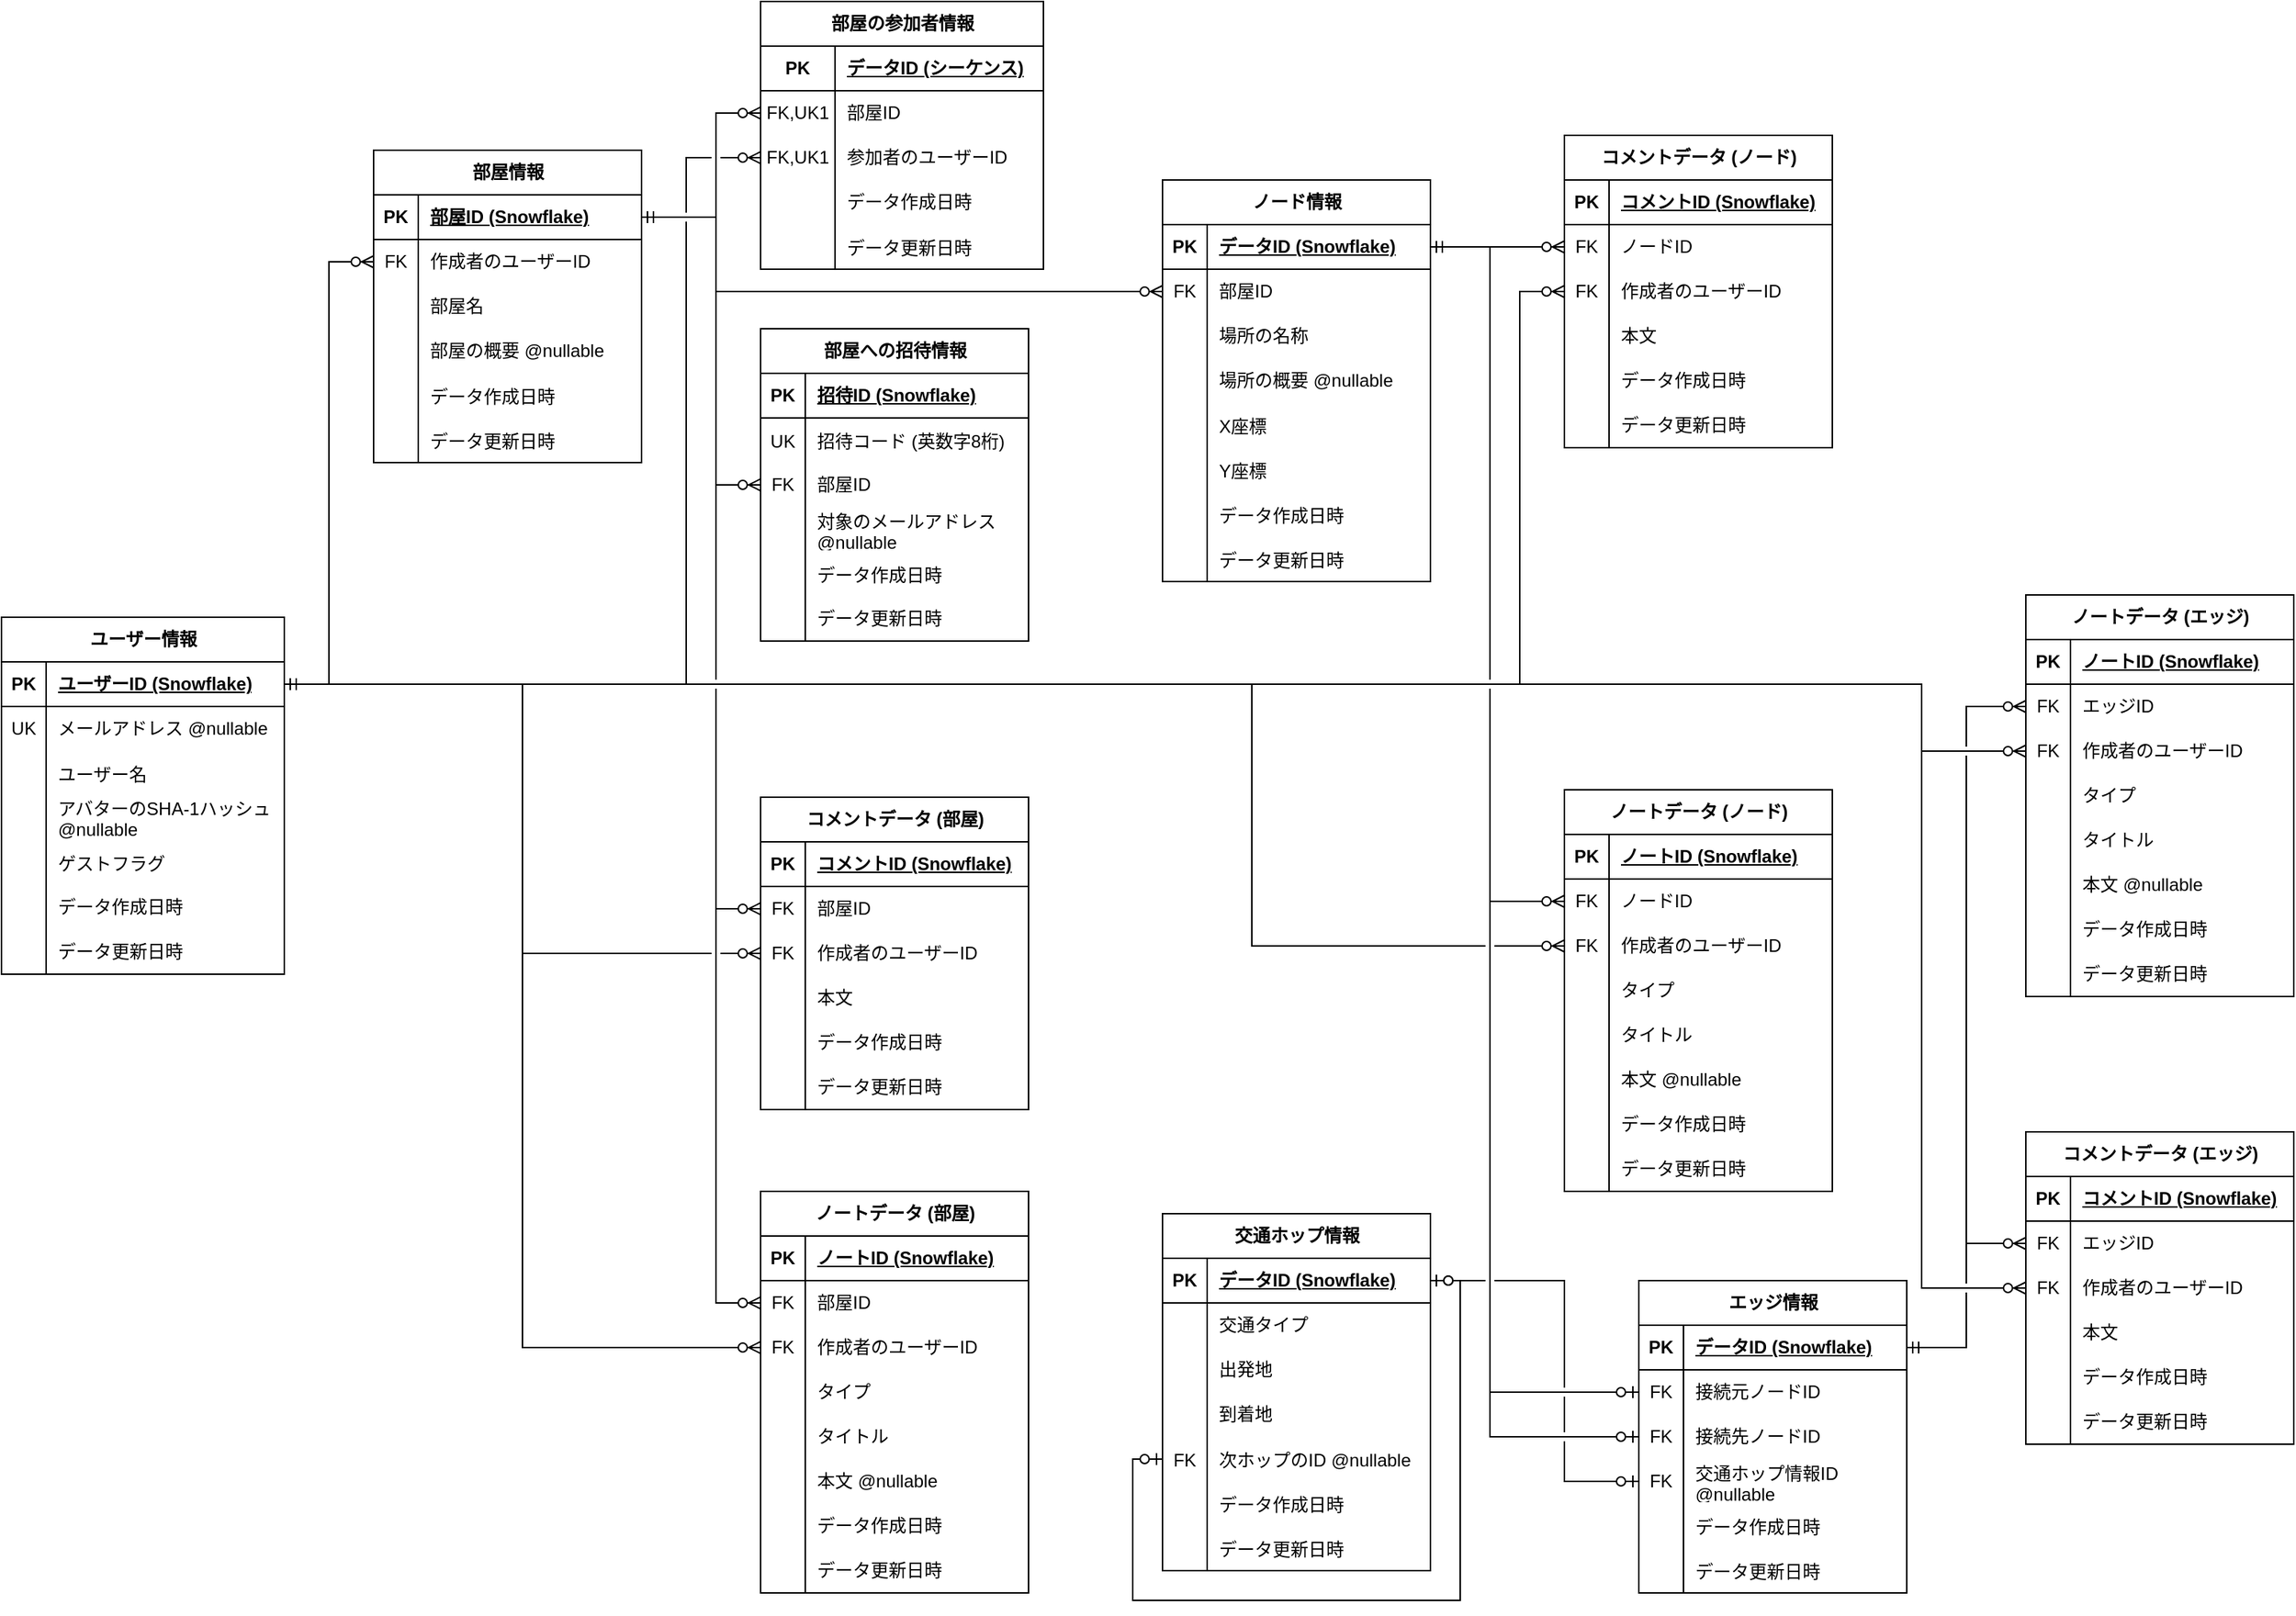 <mxfile version="28.1.1">
  <diagram name="ページ1" id="LAAt0Ijc0OSwIlbUIbiu">
    <mxGraphModel dx="2037" dy="1224" grid="1" gridSize="10" guides="1" tooltips="1" connect="1" arrows="1" fold="1" page="1" pageScale="1" pageWidth="1654" pageHeight="1169" math="0" shadow="0">
      <root>
        <mxCell id="0" />
        <mxCell id="1" parent="0" />
        <mxCell id="Pc3IGcHRMg4IrQPSy2l3-318" value="" style="edgeStyle=elbowEdgeStyle;fontSize=12;html=1;endArrow=ERzeroToMany;startArrow=ERmandOne;rounded=0;exitX=1;exitY=0.5;exitDx=0;exitDy=0;entryX=0;entryY=0.5;entryDx=0;entryDy=0;" parent="1" source="Pc3IGcHRMg4IrQPSy2l3-2" target="Pc3IGcHRMg4IrQPSy2l3-192" edge="1">
          <mxGeometry width="100" height="100" relative="1" as="geometry">
            <mxPoint x="240" y="115" as="sourcePoint" />
            <mxPoint x="1290" y="250" as="targetPoint" />
            <Array as="points">
              <mxPoint x="1350" y="710" />
              <mxPoint x="1070" y="810" />
            </Array>
          </mxGeometry>
        </mxCell>
        <mxCell id="Pc3IGcHRMg4IrQPSy2l3-308" value="" style="edgeStyle=elbowEdgeStyle;fontSize=12;html=1;endArrow=ERzeroToMany;startArrow=ERmandOne;rounded=0;exitX=1;exitY=0.5;exitDx=0;exitDy=0;entryX=0;entryY=0.5;entryDx=0;entryDy=0;jumpStyle=gap;" parent="1" source="Pc3IGcHRMg4IrQPSy2l3-82" target="Pc3IGcHRMg4IrQPSy2l3-208" edge="1">
          <mxGeometry width="100" height="100" relative="1" as="geometry">
            <mxPoint x="740" y="285" as="sourcePoint" />
            <mxPoint x="870" y="715" as="targetPoint" />
            <Array as="points">
              <mxPoint x="1060" y="440" />
            </Array>
          </mxGeometry>
        </mxCell>
        <mxCell id="Pc3IGcHRMg4IrQPSy2l3-305" value="" style="edgeStyle=elbowEdgeStyle;fontSize=12;html=1;endArrow=ERzeroToOne;startArrow=ERmandOne;rounded=0;exitX=1;exitY=0.5;exitDx=0;exitDy=0;entryX=0;entryY=0.5;entryDx=0;entryDy=0;jumpStyle=gap;endFill=0;" parent="1" source="Pc3IGcHRMg4IrQPSy2l3-82" target="Pc3IGcHRMg4IrQPSy2l3-98" edge="1">
          <mxGeometry width="100" height="100" relative="1" as="geometry">
            <mxPoint x="410" y="450" as="sourcePoint" />
            <mxPoint x="510" y="350" as="targetPoint" />
            <Array as="points">
              <mxPoint x="1060" y="600" />
            </Array>
          </mxGeometry>
        </mxCell>
        <mxCell id="Pc3IGcHRMg4IrQPSy2l3-306" value="" style="edgeStyle=elbowEdgeStyle;fontSize=12;html=1;endArrow=ERzeroToOne;startArrow=ERmandOne;rounded=0;entryX=0;entryY=0.5;entryDx=0;entryDy=0;exitX=1;exitY=0.5;exitDx=0;exitDy=0;jumpStyle=gap;endFill=0;" parent="1" source="Pc3IGcHRMg4IrQPSy2l3-82" target="Pc3IGcHRMg4IrQPSy2l3-101" edge="1">
          <mxGeometry width="100" height="100" relative="1" as="geometry">
            <mxPoint x="740" y="270" as="sourcePoint" />
            <mxPoint x="970" y="215" as="targetPoint" />
            <Array as="points">
              <mxPoint x="1060" y="610" />
            </Array>
          </mxGeometry>
        </mxCell>
        <mxCell id="Pc3IGcHRMg4IrQPSy2l3-1" value="ユーザー情報" style="shape=table;startSize=30;container=1;collapsible=1;childLayout=tableLayout;fixedRows=1;rowLines=0;fontStyle=1;align=center;resizeLast=1;html=1;" parent="1" vertex="1">
          <mxGeometry x="60" y="464" width="190" height="240" as="geometry" />
        </mxCell>
        <mxCell id="Pc3IGcHRMg4IrQPSy2l3-2" value="" style="shape=tableRow;horizontal=0;startSize=0;swimlaneHead=0;swimlaneBody=0;fillColor=none;collapsible=0;dropTarget=0;points=[[0,0.5],[1,0.5]];portConstraint=eastwest;top=0;left=0;right=0;bottom=1;" parent="Pc3IGcHRMg4IrQPSy2l3-1" vertex="1">
          <mxGeometry y="30" width="190" height="30" as="geometry" />
        </mxCell>
        <mxCell id="Pc3IGcHRMg4IrQPSy2l3-3" value="PK" style="shape=partialRectangle;connectable=0;fillColor=none;top=0;left=0;bottom=0;right=0;fontStyle=1;overflow=hidden;whiteSpace=wrap;html=1;" parent="Pc3IGcHRMg4IrQPSy2l3-2" vertex="1">
          <mxGeometry width="30" height="30" as="geometry">
            <mxRectangle width="30" height="30" as="alternateBounds" />
          </mxGeometry>
        </mxCell>
        <mxCell id="Pc3IGcHRMg4IrQPSy2l3-4" value="ユーザーID (Snowflake)" style="shape=partialRectangle;connectable=0;fillColor=none;top=0;left=0;bottom=0;right=0;align=left;spacingLeft=6;fontStyle=5;overflow=hidden;whiteSpace=wrap;html=1;" parent="Pc3IGcHRMg4IrQPSy2l3-2" vertex="1">
          <mxGeometry x="30" width="160" height="30" as="geometry">
            <mxRectangle width="160" height="30" as="alternateBounds" />
          </mxGeometry>
        </mxCell>
        <mxCell id="Pc3IGcHRMg4IrQPSy2l3-5" value="" style="shape=tableRow;horizontal=0;startSize=0;swimlaneHead=0;swimlaneBody=0;fillColor=none;collapsible=0;dropTarget=0;points=[[0,0.5],[1,0.5]];portConstraint=eastwest;top=0;left=0;right=0;bottom=0;" parent="Pc3IGcHRMg4IrQPSy2l3-1" vertex="1">
          <mxGeometry y="60" width="190" height="30" as="geometry" />
        </mxCell>
        <mxCell id="Pc3IGcHRMg4IrQPSy2l3-6" value="UK" style="shape=partialRectangle;connectable=0;fillColor=none;top=0;left=0;bottom=0;right=0;editable=1;overflow=hidden;whiteSpace=wrap;html=1;" parent="Pc3IGcHRMg4IrQPSy2l3-5" vertex="1">
          <mxGeometry width="30" height="30" as="geometry">
            <mxRectangle width="30" height="30" as="alternateBounds" />
          </mxGeometry>
        </mxCell>
        <mxCell id="Pc3IGcHRMg4IrQPSy2l3-7" value="メールアドレス @nullable" style="shape=partialRectangle;connectable=0;fillColor=none;top=0;left=0;bottom=0;right=0;align=left;spacingLeft=6;overflow=hidden;whiteSpace=wrap;html=1;" parent="Pc3IGcHRMg4IrQPSy2l3-5" vertex="1">
          <mxGeometry x="30" width="160" height="30" as="geometry">
            <mxRectangle width="160" height="30" as="alternateBounds" />
          </mxGeometry>
        </mxCell>
        <mxCell id="Pc3IGcHRMg4IrQPSy2l3-14" value="" style="shape=tableRow;horizontal=0;startSize=0;swimlaneHead=0;swimlaneBody=0;fillColor=none;collapsible=0;dropTarget=0;points=[[0,0.5],[1,0.5]];portConstraint=eastwest;top=0;left=0;right=0;bottom=0;" parent="Pc3IGcHRMg4IrQPSy2l3-1" vertex="1">
          <mxGeometry y="90" width="190" height="30" as="geometry" />
        </mxCell>
        <mxCell id="Pc3IGcHRMg4IrQPSy2l3-15" value="" style="shape=partialRectangle;connectable=0;fillColor=none;top=0;left=0;bottom=0;right=0;editable=1;overflow=hidden;" parent="Pc3IGcHRMg4IrQPSy2l3-14" vertex="1">
          <mxGeometry width="30" height="30" as="geometry">
            <mxRectangle width="30" height="30" as="alternateBounds" />
          </mxGeometry>
        </mxCell>
        <mxCell id="Pc3IGcHRMg4IrQPSy2l3-16" value="ユーザー名" style="shape=partialRectangle;connectable=0;fillColor=none;top=0;left=0;bottom=0;right=0;align=left;spacingLeft=6;overflow=hidden;" parent="Pc3IGcHRMg4IrQPSy2l3-14" vertex="1">
          <mxGeometry x="30" width="160" height="30" as="geometry">
            <mxRectangle width="160" height="30" as="alternateBounds" />
          </mxGeometry>
        </mxCell>
        <mxCell id="Pc3IGcHRMg4IrQPSy2l3-17" value="" style="shape=tableRow;horizontal=0;startSize=0;swimlaneHead=0;swimlaneBody=0;fillColor=none;collapsible=0;dropTarget=0;points=[[0,0.5],[1,0.5]];portConstraint=eastwest;top=0;left=0;right=0;bottom=0;" parent="Pc3IGcHRMg4IrQPSy2l3-1" vertex="1">
          <mxGeometry y="120" width="190" height="30" as="geometry" />
        </mxCell>
        <mxCell id="Pc3IGcHRMg4IrQPSy2l3-18" value="" style="shape=partialRectangle;connectable=0;fillColor=none;top=0;left=0;bottom=0;right=0;editable=1;overflow=hidden;" parent="Pc3IGcHRMg4IrQPSy2l3-17" vertex="1">
          <mxGeometry width="30" height="30" as="geometry">
            <mxRectangle width="30" height="30" as="alternateBounds" />
          </mxGeometry>
        </mxCell>
        <mxCell id="Pc3IGcHRMg4IrQPSy2l3-19" value="アバターのSHA-1ハッシュ&#xa;@nullable" style="shape=partialRectangle;connectable=0;fillColor=none;top=0;left=0;bottom=0;right=0;align=left;spacingLeft=6;overflow=hidden;" parent="Pc3IGcHRMg4IrQPSy2l3-17" vertex="1">
          <mxGeometry x="30" width="160" height="30" as="geometry">
            <mxRectangle width="160" height="30" as="alternateBounds" />
          </mxGeometry>
        </mxCell>
        <mxCell id="Pc3IGcHRMg4IrQPSy2l3-78" value="" style="shape=tableRow;horizontal=0;startSize=0;swimlaneHead=0;swimlaneBody=0;fillColor=none;collapsible=0;dropTarget=0;points=[[0,0.5],[1,0.5]];portConstraint=eastwest;top=0;left=0;right=0;bottom=0;" parent="Pc3IGcHRMg4IrQPSy2l3-1" vertex="1">
          <mxGeometry y="150" width="190" height="30" as="geometry" />
        </mxCell>
        <mxCell id="Pc3IGcHRMg4IrQPSy2l3-79" value="" style="shape=partialRectangle;connectable=0;fillColor=none;top=0;left=0;bottom=0;right=0;editable=1;overflow=hidden;" parent="Pc3IGcHRMg4IrQPSy2l3-78" vertex="1">
          <mxGeometry width="30" height="30" as="geometry">
            <mxRectangle width="30" height="30" as="alternateBounds" />
          </mxGeometry>
        </mxCell>
        <mxCell id="Pc3IGcHRMg4IrQPSy2l3-80" value="ゲストフラグ" style="shape=partialRectangle;connectable=0;fillColor=none;top=0;left=0;bottom=0;right=0;align=left;spacingLeft=6;overflow=hidden;" parent="Pc3IGcHRMg4IrQPSy2l3-78" vertex="1">
          <mxGeometry x="30" width="160" height="30" as="geometry">
            <mxRectangle width="160" height="30" as="alternateBounds" />
          </mxGeometry>
        </mxCell>
        <mxCell id="Pc3IGcHRMg4IrQPSy2l3-8" value="" style="shape=tableRow;horizontal=0;startSize=0;swimlaneHead=0;swimlaneBody=0;fillColor=none;collapsible=0;dropTarget=0;points=[[0,0.5],[1,0.5]];portConstraint=eastwest;top=0;left=0;right=0;bottom=0;" parent="Pc3IGcHRMg4IrQPSy2l3-1" vertex="1">
          <mxGeometry y="180" width="190" height="30" as="geometry" />
        </mxCell>
        <mxCell id="Pc3IGcHRMg4IrQPSy2l3-9" value="" style="shape=partialRectangle;connectable=0;fillColor=none;top=0;left=0;bottom=0;right=0;editable=1;overflow=hidden;whiteSpace=wrap;html=1;" parent="Pc3IGcHRMg4IrQPSy2l3-8" vertex="1">
          <mxGeometry width="30" height="30" as="geometry">
            <mxRectangle width="30" height="30" as="alternateBounds" />
          </mxGeometry>
        </mxCell>
        <mxCell id="Pc3IGcHRMg4IrQPSy2l3-10" value="データ作成日時" style="shape=partialRectangle;connectable=0;fillColor=none;top=0;left=0;bottom=0;right=0;align=left;spacingLeft=6;overflow=hidden;whiteSpace=wrap;html=1;" parent="Pc3IGcHRMg4IrQPSy2l3-8" vertex="1">
          <mxGeometry x="30" width="160" height="30" as="geometry">
            <mxRectangle width="160" height="30" as="alternateBounds" />
          </mxGeometry>
        </mxCell>
        <mxCell id="Pc3IGcHRMg4IrQPSy2l3-11" value="" style="shape=tableRow;horizontal=0;startSize=0;swimlaneHead=0;swimlaneBody=0;fillColor=none;collapsible=0;dropTarget=0;points=[[0,0.5],[1,0.5]];portConstraint=eastwest;top=0;left=0;right=0;bottom=0;" parent="Pc3IGcHRMg4IrQPSy2l3-1" vertex="1">
          <mxGeometry y="210" width="190" height="30" as="geometry" />
        </mxCell>
        <mxCell id="Pc3IGcHRMg4IrQPSy2l3-12" value="" style="shape=partialRectangle;connectable=0;fillColor=none;top=0;left=0;bottom=0;right=0;editable=1;overflow=hidden;whiteSpace=wrap;html=1;" parent="Pc3IGcHRMg4IrQPSy2l3-11" vertex="1">
          <mxGeometry width="30" height="30" as="geometry">
            <mxRectangle width="30" height="30" as="alternateBounds" />
          </mxGeometry>
        </mxCell>
        <mxCell id="Pc3IGcHRMg4IrQPSy2l3-13" value="データ更新日時" style="shape=partialRectangle;connectable=0;fillColor=none;top=0;left=0;bottom=0;right=0;align=left;spacingLeft=6;overflow=hidden;whiteSpace=wrap;html=1;" parent="Pc3IGcHRMg4IrQPSy2l3-11" vertex="1">
          <mxGeometry x="30" width="160" height="30" as="geometry">
            <mxRectangle width="160" height="30" as="alternateBounds" />
          </mxGeometry>
        </mxCell>
        <mxCell id="Pc3IGcHRMg4IrQPSy2l3-20" value="部屋情報" style="shape=table;startSize=30;container=1;collapsible=1;childLayout=tableLayout;fixedRows=1;rowLines=0;fontStyle=1;align=center;resizeLast=1;html=1;" parent="1" vertex="1">
          <mxGeometry x="310" y="150" width="180" height="210" as="geometry" />
        </mxCell>
        <mxCell id="Pc3IGcHRMg4IrQPSy2l3-21" value="" style="shape=tableRow;horizontal=0;startSize=0;swimlaneHead=0;swimlaneBody=0;fillColor=none;collapsible=0;dropTarget=0;points=[[0,0.5],[1,0.5]];portConstraint=eastwest;top=0;left=0;right=0;bottom=1;" parent="Pc3IGcHRMg4IrQPSy2l3-20" vertex="1">
          <mxGeometry y="30" width="180" height="30" as="geometry" />
        </mxCell>
        <mxCell id="Pc3IGcHRMg4IrQPSy2l3-22" value="PK" style="shape=partialRectangle;connectable=0;fillColor=none;top=0;left=0;bottom=0;right=0;fontStyle=1;overflow=hidden;whiteSpace=wrap;html=1;" parent="Pc3IGcHRMg4IrQPSy2l3-21" vertex="1">
          <mxGeometry width="30" height="30" as="geometry">
            <mxRectangle width="30" height="30" as="alternateBounds" />
          </mxGeometry>
        </mxCell>
        <mxCell id="Pc3IGcHRMg4IrQPSy2l3-23" value="部屋ID (Snowflake)" style="shape=partialRectangle;connectable=0;fillColor=none;top=0;left=0;bottom=0;right=0;align=left;spacingLeft=6;fontStyle=5;overflow=hidden;whiteSpace=wrap;html=1;" parent="Pc3IGcHRMg4IrQPSy2l3-21" vertex="1">
          <mxGeometry x="30" width="150" height="30" as="geometry">
            <mxRectangle width="150" height="30" as="alternateBounds" />
          </mxGeometry>
        </mxCell>
        <mxCell id="Pc3IGcHRMg4IrQPSy2l3-24" value="" style="shape=tableRow;horizontal=0;startSize=0;swimlaneHead=0;swimlaneBody=0;fillColor=none;collapsible=0;dropTarget=0;points=[[0,0.5],[1,0.5]];portConstraint=eastwest;top=0;left=0;right=0;bottom=0;" parent="Pc3IGcHRMg4IrQPSy2l3-20" vertex="1">
          <mxGeometry y="60" width="180" height="30" as="geometry" />
        </mxCell>
        <mxCell id="Pc3IGcHRMg4IrQPSy2l3-25" value="FK" style="shape=partialRectangle;connectable=0;fillColor=none;top=0;left=0;bottom=0;right=0;editable=1;overflow=hidden;whiteSpace=wrap;html=1;" parent="Pc3IGcHRMg4IrQPSy2l3-24" vertex="1">
          <mxGeometry width="30" height="30" as="geometry">
            <mxRectangle width="30" height="30" as="alternateBounds" />
          </mxGeometry>
        </mxCell>
        <mxCell id="Pc3IGcHRMg4IrQPSy2l3-26" value="作成者のユーザーID" style="shape=partialRectangle;connectable=0;fillColor=none;top=0;left=0;bottom=0;right=0;align=left;spacingLeft=6;overflow=hidden;whiteSpace=wrap;html=1;" parent="Pc3IGcHRMg4IrQPSy2l3-24" vertex="1">
          <mxGeometry x="30" width="150" height="30" as="geometry">
            <mxRectangle width="150" height="30" as="alternateBounds" />
          </mxGeometry>
        </mxCell>
        <mxCell id="Pc3IGcHRMg4IrQPSy2l3-27" value="" style="shape=tableRow;horizontal=0;startSize=0;swimlaneHead=0;swimlaneBody=0;fillColor=none;collapsible=0;dropTarget=0;points=[[0,0.5],[1,0.5]];portConstraint=eastwest;top=0;left=0;right=0;bottom=0;" parent="Pc3IGcHRMg4IrQPSy2l3-20" vertex="1">
          <mxGeometry y="90" width="180" height="30" as="geometry" />
        </mxCell>
        <mxCell id="Pc3IGcHRMg4IrQPSy2l3-28" value="" style="shape=partialRectangle;connectable=0;fillColor=none;top=0;left=0;bottom=0;right=0;editable=1;overflow=hidden;whiteSpace=wrap;html=1;" parent="Pc3IGcHRMg4IrQPSy2l3-27" vertex="1">
          <mxGeometry width="30" height="30" as="geometry">
            <mxRectangle width="30" height="30" as="alternateBounds" />
          </mxGeometry>
        </mxCell>
        <mxCell id="Pc3IGcHRMg4IrQPSy2l3-29" value="部屋名" style="shape=partialRectangle;connectable=0;fillColor=none;top=0;left=0;bottom=0;right=0;align=left;spacingLeft=6;overflow=hidden;whiteSpace=wrap;html=1;" parent="Pc3IGcHRMg4IrQPSy2l3-27" vertex="1">
          <mxGeometry x="30" width="150" height="30" as="geometry">
            <mxRectangle width="150" height="30" as="alternateBounds" />
          </mxGeometry>
        </mxCell>
        <mxCell id="Pc3IGcHRMg4IrQPSy2l3-30" value="" style="shape=tableRow;horizontal=0;startSize=0;swimlaneHead=0;swimlaneBody=0;fillColor=none;collapsible=0;dropTarget=0;points=[[0,0.5],[1,0.5]];portConstraint=eastwest;top=0;left=0;right=0;bottom=0;" parent="Pc3IGcHRMg4IrQPSy2l3-20" vertex="1">
          <mxGeometry y="120" width="180" height="30" as="geometry" />
        </mxCell>
        <mxCell id="Pc3IGcHRMg4IrQPSy2l3-31" value="" style="shape=partialRectangle;connectable=0;fillColor=none;top=0;left=0;bottom=0;right=0;editable=1;overflow=hidden;whiteSpace=wrap;html=1;" parent="Pc3IGcHRMg4IrQPSy2l3-30" vertex="1">
          <mxGeometry width="30" height="30" as="geometry">
            <mxRectangle width="30" height="30" as="alternateBounds" />
          </mxGeometry>
        </mxCell>
        <mxCell id="Pc3IGcHRMg4IrQPSy2l3-32" value="部屋の概要&amp;nbsp;&lt;span style=&quot;background-color: transparent; color: light-dark(rgb(0, 0, 0), rgb(255, 255, 255));&quot;&gt;@nullable&lt;/span&gt;" style="shape=partialRectangle;connectable=0;fillColor=none;top=0;left=0;bottom=0;right=0;align=left;spacingLeft=6;overflow=hidden;whiteSpace=wrap;html=1;" parent="Pc3IGcHRMg4IrQPSy2l3-30" vertex="1">
          <mxGeometry x="30" width="150" height="30" as="geometry">
            <mxRectangle width="150" height="30" as="alternateBounds" />
          </mxGeometry>
        </mxCell>
        <mxCell id="Pc3IGcHRMg4IrQPSy2l3-36" value="" style="shape=tableRow;horizontal=0;startSize=0;swimlaneHead=0;swimlaneBody=0;fillColor=none;collapsible=0;dropTarget=0;points=[[0,0.5],[1,0.5]];portConstraint=eastwest;top=0;left=0;right=0;bottom=0;" parent="Pc3IGcHRMg4IrQPSy2l3-20" vertex="1">
          <mxGeometry y="150" width="180" height="30" as="geometry" />
        </mxCell>
        <mxCell id="Pc3IGcHRMg4IrQPSy2l3-37" value="" style="shape=partialRectangle;connectable=0;fillColor=none;top=0;left=0;bottom=0;right=0;editable=1;overflow=hidden;" parent="Pc3IGcHRMg4IrQPSy2l3-36" vertex="1">
          <mxGeometry width="30" height="30" as="geometry">
            <mxRectangle width="30" height="30" as="alternateBounds" />
          </mxGeometry>
        </mxCell>
        <mxCell id="Pc3IGcHRMg4IrQPSy2l3-38" value="データ作成日時" style="shape=partialRectangle;connectable=0;fillColor=none;top=0;left=0;bottom=0;right=0;align=left;spacingLeft=6;overflow=hidden;" parent="Pc3IGcHRMg4IrQPSy2l3-36" vertex="1">
          <mxGeometry x="30" width="150" height="30" as="geometry">
            <mxRectangle width="150" height="30" as="alternateBounds" />
          </mxGeometry>
        </mxCell>
        <mxCell id="Pc3IGcHRMg4IrQPSy2l3-33" value="" style="shape=tableRow;horizontal=0;startSize=0;swimlaneHead=0;swimlaneBody=0;fillColor=none;collapsible=0;dropTarget=0;points=[[0,0.5],[1,0.5]];portConstraint=eastwest;top=0;left=0;right=0;bottom=0;" parent="Pc3IGcHRMg4IrQPSy2l3-20" vertex="1">
          <mxGeometry y="180" width="180" height="30" as="geometry" />
        </mxCell>
        <mxCell id="Pc3IGcHRMg4IrQPSy2l3-34" value="" style="shape=partialRectangle;connectable=0;fillColor=none;top=0;left=0;bottom=0;right=0;editable=1;overflow=hidden;" parent="Pc3IGcHRMg4IrQPSy2l3-33" vertex="1">
          <mxGeometry width="30" height="30" as="geometry">
            <mxRectangle width="30" height="30" as="alternateBounds" />
          </mxGeometry>
        </mxCell>
        <mxCell id="Pc3IGcHRMg4IrQPSy2l3-35" value="データ更新日時" style="shape=partialRectangle;connectable=0;fillColor=none;top=0;left=0;bottom=0;right=0;align=left;spacingLeft=6;overflow=hidden;" parent="Pc3IGcHRMg4IrQPSy2l3-33" vertex="1">
          <mxGeometry x="30" width="150" height="30" as="geometry">
            <mxRectangle width="150" height="30" as="alternateBounds" />
          </mxGeometry>
        </mxCell>
        <mxCell id="Pc3IGcHRMg4IrQPSy2l3-39" value="部屋の参加者情報" style="shape=table;startSize=30;container=1;collapsible=1;childLayout=tableLayout;fixedRows=1;rowLines=0;fontStyle=1;align=center;resizeLast=1;html=1;" parent="1" vertex="1">
          <mxGeometry x="570" y="50" width="190" height="180" as="geometry" />
        </mxCell>
        <mxCell id="Pc3IGcHRMg4IrQPSy2l3-40" value="" style="shape=tableRow;horizontal=0;startSize=0;swimlaneHead=0;swimlaneBody=0;fillColor=none;collapsible=0;dropTarget=0;points=[[0,0.5],[1,0.5]];portConstraint=eastwest;top=0;left=0;right=0;bottom=1;" parent="Pc3IGcHRMg4IrQPSy2l3-39" vertex="1">
          <mxGeometry y="30" width="190" height="30" as="geometry" />
        </mxCell>
        <mxCell id="Pc3IGcHRMg4IrQPSy2l3-41" value="PK" style="shape=partialRectangle;connectable=0;fillColor=none;top=0;left=0;bottom=0;right=0;fontStyle=1;overflow=hidden;whiteSpace=wrap;html=1;" parent="Pc3IGcHRMg4IrQPSy2l3-40" vertex="1">
          <mxGeometry width="50" height="30" as="geometry">
            <mxRectangle width="50" height="30" as="alternateBounds" />
          </mxGeometry>
        </mxCell>
        <mxCell id="Pc3IGcHRMg4IrQPSy2l3-42" value="データID (シーケンス)" style="shape=partialRectangle;connectable=0;fillColor=none;top=0;left=0;bottom=0;right=0;align=left;spacingLeft=6;fontStyle=5;overflow=hidden;whiteSpace=wrap;html=1;" parent="Pc3IGcHRMg4IrQPSy2l3-40" vertex="1">
          <mxGeometry x="50" width="140" height="30" as="geometry">
            <mxRectangle width="140" height="30" as="alternateBounds" />
          </mxGeometry>
        </mxCell>
        <mxCell id="Pc3IGcHRMg4IrQPSy2l3-43" value="" style="shape=tableRow;horizontal=0;startSize=0;swimlaneHead=0;swimlaneBody=0;fillColor=none;collapsible=0;dropTarget=0;points=[[0,0.5],[1,0.5]];portConstraint=eastwest;top=0;left=0;right=0;bottom=0;" parent="Pc3IGcHRMg4IrQPSy2l3-39" vertex="1">
          <mxGeometry y="60" width="190" height="30" as="geometry" />
        </mxCell>
        <mxCell id="Pc3IGcHRMg4IrQPSy2l3-44" value="FK,UK1" style="shape=partialRectangle;connectable=0;fillColor=none;top=0;left=0;bottom=0;right=0;editable=1;overflow=hidden;whiteSpace=wrap;html=1;" parent="Pc3IGcHRMg4IrQPSy2l3-43" vertex="1">
          <mxGeometry width="50" height="30" as="geometry">
            <mxRectangle width="50" height="30" as="alternateBounds" />
          </mxGeometry>
        </mxCell>
        <mxCell id="Pc3IGcHRMg4IrQPSy2l3-45" value="部屋ID" style="shape=partialRectangle;connectable=0;fillColor=none;top=0;left=0;bottom=0;right=0;align=left;spacingLeft=6;overflow=hidden;whiteSpace=wrap;html=1;" parent="Pc3IGcHRMg4IrQPSy2l3-43" vertex="1">
          <mxGeometry x="50" width="140" height="30" as="geometry">
            <mxRectangle width="140" height="30" as="alternateBounds" />
          </mxGeometry>
        </mxCell>
        <mxCell id="Pc3IGcHRMg4IrQPSy2l3-46" value="" style="shape=tableRow;horizontal=0;startSize=0;swimlaneHead=0;swimlaneBody=0;fillColor=none;collapsible=0;dropTarget=0;points=[[0,0.5],[1,0.5]];portConstraint=eastwest;top=0;left=0;right=0;bottom=0;" parent="Pc3IGcHRMg4IrQPSy2l3-39" vertex="1">
          <mxGeometry y="90" width="190" height="30" as="geometry" />
        </mxCell>
        <mxCell id="Pc3IGcHRMg4IrQPSy2l3-47" value="FK,UK1" style="shape=partialRectangle;connectable=0;fillColor=none;top=0;left=0;bottom=0;right=0;editable=1;overflow=hidden;whiteSpace=wrap;html=1;" parent="Pc3IGcHRMg4IrQPSy2l3-46" vertex="1">
          <mxGeometry width="50" height="30" as="geometry">
            <mxRectangle width="50" height="30" as="alternateBounds" />
          </mxGeometry>
        </mxCell>
        <mxCell id="Pc3IGcHRMg4IrQPSy2l3-48" value="参加者のユーザーID" style="shape=partialRectangle;connectable=0;fillColor=none;top=0;left=0;bottom=0;right=0;align=left;spacingLeft=6;overflow=hidden;whiteSpace=wrap;html=1;" parent="Pc3IGcHRMg4IrQPSy2l3-46" vertex="1">
          <mxGeometry x="50" width="140" height="30" as="geometry">
            <mxRectangle width="140" height="30" as="alternateBounds" />
          </mxGeometry>
        </mxCell>
        <mxCell id="Pc3IGcHRMg4IrQPSy2l3-49" value="" style="shape=tableRow;horizontal=0;startSize=0;swimlaneHead=0;swimlaneBody=0;fillColor=none;collapsible=0;dropTarget=0;points=[[0,0.5],[1,0.5]];portConstraint=eastwest;top=0;left=0;right=0;bottom=0;" parent="Pc3IGcHRMg4IrQPSy2l3-39" vertex="1">
          <mxGeometry y="120" width="190" height="30" as="geometry" />
        </mxCell>
        <mxCell id="Pc3IGcHRMg4IrQPSy2l3-50" value="" style="shape=partialRectangle;connectable=0;fillColor=none;top=0;left=0;bottom=0;right=0;editable=1;overflow=hidden;whiteSpace=wrap;html=1;" parent="Pc3IGcHRMg4IrQPSy2l3-49" vertex="1">
          <mxGeometry width="50" height="30" as="geometry">
            <mxRectangle width="50" height="30" as="alternateBounds" />
          </mxGeometry>
        </mxCell>
        <mxCell id="Pc3IGcHRMg4IrQPSy2l3-51" value="データ作成日時" style="shape=partialRectangle;connectable=0;fillColor=none;top=0;left=0;bottom=0;right=0;align=left;spacingLeft=6;overflow=hidden;whiteSpace=wrap;html=1;" parent="Pc3IGcHRMg4IrQPSy2l3-49" vertex="1">
          <mxGeometry x="50" width="140" height="30" as="geometry">
            <mxRectangle width="140" height="30" as="alternateBounds" />
          </mxGeometry>
        </mxCell>
        <mxCell id="Pc3IGcHRMg4IrQPSy2l3-56" value="" style="shape=tableRow;horizontal=0;startSize=0;swimlaneHead=0;swimlaneBody=0;fillColor=none;collapsible=0;dropTarget=0;points=[[0,0.5],[1,0.5]];portConstraint=eastwest;top=0;left=0;right=0;bottom=0;" parent="Pc3IGcHRMg4IrQPSy2l3-39" vertex="1">
          <mxGeometry y="150" width="190" height="30" as="geometry" />
        </mxCell>
        <mxCell id="Pc3IGcHRMg4IrQPSy2l3-57" value="" style="shape=partialRectangle;connectable=0;fillColor=none;top=0;left=0;bottom=0;right=0;editable=1;overflow=hidden;" parent="Pc3IGcHRMg4IrQPSy2l3-56" vertex="1">
          <mxGeometry width="50" height="30" as="geometry">
            <mxRectangle width="50" height="30" as="alternateBounds" />
          </mxGeometry>
        </mxCell>
        <mxCell id="Pc3IGcHRMg4IrQPSy2l3-58" value="データ更新日時" style="shape=partialRectangle;connectable=0;fillColor=none;top=0;left=0;bottom=0;right=0;align=left;spacingLeft=6;overflow=hidden;" parent="Pc3IGcHRMg4IrQPSy2l3-56" vertex="1">
          <mxGeometry x="50" width="140" height="30" as="geometry">
            <mxRectangle width="140" height="30" as="alternateBounds" />
          </mxGeometry>
        </mxCell>
        <mxCell id="Pc3IGcHRMg4IrQPSy2l3-94" value="エッジ情報" style="shape=table;startSize=30;container=1;collapsible=1;childLayout=tableLayout;fixedRows=1;rowLines=0;fontStyle=1;align=center;resizeLast=1;html=1;" parent="1" vertex="1">
          <mxGeometry x="1160" y="910" width="180" height="210" as="geometry" />
        </mxCell>
        <mxCell id="Pc3IGcHRMg4IrQPSy2l3-95" value="" style="shape=tableRow;horizontal=0;startSize=0;swimlaneHead=0;swimlaneBody=0;fillColor=none;collapsible=0;dropTarget=0;points=[[0,0.5],[1,0.5]];portConstraint=eastwest;top=0;left=0;right=0;bottom=1;" parent="Pc3IGcHRMg4IrQPSy2l3-94" vertex="1">
          <mxGeometry y="30" width="180" height="30" as="geometry" />
        </mxCell>
        <mxCell id="Pc3IGcHRMg4IrQPSy2l3-96" value="PK" style="shape=partialRectangle;connectable=0;fillColor=none;top=0;left=0;bottom=0;right=0;fontStyle=1;overflow=hidden;whiteSpace=wrap;html=1;" parent="Pc3IGcHRMg4IrQPSy2l3-95" vertex="1">
          <mxGeometry width="30" height="30" as="geometry">
            <mxRectangle width="30" height="30" as="alternateBounds" />
          </mxGeometry>
        </mxCell>
        <mxCell id="Pc3IGcHRMg4IrQPSy2l3-97" value="データID (Snowflake)" style="shape=partialRectangle;connectable=0;fillColor=none;top=0;left=0;bottom=0;right=0;align=left;spacingLeft=6;fontStyle=5;overflow=hidden;whiteSpace=wrap;html=1;" parent="Pc3IGcHRMg4IrQPSy2l3-95" vertex="1">
          <mxGeometry x="30" width="150" height="30" as="geometry">
            <mxRectangle width="150" height="30" as="alternateBounds" />
          </mxGeometry>
        </mxCell>
        <mxCell id="Pc3IGcHRMg4IrQPSy2l3-98" value="" style="shape=tableRow;horizontal=0;startSize=0;swimlaneHead=0;swimlaneBody=0;fillColor=none;collapsible=0;dropTarget=0;points=[[0,0.5],[1,0.5]];portConstraint=eastwest;top=0;left=0;right=0;bottom=0;" parent="Pc3IGcHRMg4IrQPSy2l3-94" vertex="1">
          <mxGeometry y="60" width="180" height="30" as="geometry" />
        </mxCell>
        <mxCell id="Pc3IGcHRMg4IrQPSy2l3-99" value="FK" style="shape=partialRectangle;connectable=0;fillColor=none;top=0;left=0;bottom=0;right=0;editable=1;overflow=hidden;whiteSpace=wrap;html=1;" parent="Pc3IGcHRMg4IrQPSy2l3-98" vertex="1">
          <mxGeometry width="30" height="30" as="geometry">
            <mxRectangle width="30" height="30" as="alternateBounds" />
          </mxGeometry>
        </mxCell>
        <mxCell id="Pc3IGcHRMg4IrQPSy2l3-100" value="接続元ノードID" style="shape=partialRectangle;connectable=0;fillColor=none;top=0;left=0;bottom=0;right=0;align=left;spacingLeft=6;overflow=hidden;whiteSpace=wrap;html=1;" parent="Pc3IGcHRMg4IrQPSy2l3-98" vertex="1">
          <mxGeometry x="30" width="150" height="30" as="geometry">
            <mxRectangle width="150" height="30" as="alternateBounds" />
          </mxGeometry>
        </mxCell>
        <mxCell id="Pc3IGcHRMg4IrQPSy2l3-101" value="" style="shape=tableRow;horizontal=0;startSize=0;swimlaneHead=0;swimlaneBody=0;fillColor=none;collapsible=0;dropTarget=0;points=[[0,0.5],[1,0.5]];portConstraint=eastwest;top=0;left=0;right=0;bottom=0;" parent="Pc3IGcHRMg4IrQPSy2l3-94" vertex="1">
          <mxGeometry y="90" width="180" height="30" as="geometry" />
        </mxCell>
        <mxCell id="Pc3IGcHRMg4IrQPSy2l3-102" value="FK" style="shape=partialRectangle;connectable=0;fillColor=none;top=0;left=0;bottom=0;right=0;editable=1;overflow=hidden;whiteSpace=wrap;html=1;" parent="Pc3IGcHRMg4IrQPSy2l3-101" vertex="1">
          <mxGeometry width="30" height="30" as="geometry">
            <mxRectangle width="30" height="30" as="alternateBounds" />
          </mxGeometry>
        </mxCell>
        <mxCell id="Pc3IGcHRMg4IrQPSy2l3-103" value="接続先ノードID" style="shape=partialRectangle;connectable=0;fillColor=none;top=0;left=0;bottom=0;right=0;align=left;spacingLeft=6;overflow=hidden;whiteSpace=wrap;html=1;" parent="Pc3IGcHRMg4IrQPSy2l3-101" vertex="1">
          <mxGeometry x="30" width="150" height="30" as="geometry">
            <mxRectangle width="150" height="30" as="alternateBounds" />
          </mxGeometry>
        </mxCell>
        <mxCell id="Pc3IGcHRMg4IrQPSy2l3-104" value="" style="shape=tableRow;horizontal=0;startSize=0;swimlaneHead=0;swimlaneBody=0;fillColor=none;collapsible=0;dropTarget=0;points=[[0,0.5],[1,0.5]];portConstraint=eastwest;top=0;left=0;right=0;bottom=0;" parent="Pc3IGcHRMg4IrQPSy2l3-94" vertex="1">
          <mxGeometry y="120" width="180" height="30" as="geometry" />
        </mxCell>
        <mxCell id="Pc3IGcHRMg4IrQPSy2l3-105" value="FK" style="shape=partialRectangle;connectable=0;fillColor=none;top=0;left=0;bottom=0;right=0;editable=1;overflow=hidden;whiteSpace=wrap;html=1;" parent="Pc3IGcHRMg4IrQPSy2l3-104" vertex="1">
          <mxGeometry width="30" height="30" as="geometry">
            <mxRectangle width="30" height="30" as="alternateBounds" />
          </mxGeometry>
        </mxCell>
        <mxCell id="Pc3IGcHRMg4IrQPSy2l3-106" value="交通ホップ情報ID&lt;div&gt;@nullable&lt;/div&gt;" style="shape=partialRectangle;connectable=0;fillColor=none;top=0;left=0;bottom=0;right=0;align=left;spacingLeft=6;overflow=hidden;whiteSpace=wrap;html=1;" parent="Pc3IGcHRMg4IrQPSy2l3-104" vertex="1">
          <mxGeometry x="30" width="150" height="30" as="geometry">
            <mxRectangle width="150" height="30" as="alternateBounds" />
          </mxGeometry>
        </mxCell>
        <mxCell id="Pc3IGcHRMg4IrQPSy2l3-119" value="" style="shape=tableRow;horizontal=0;startSize=0;swimlaneHead=0;swimlaneBody=0;fillColor=none;collapsible=0;dropTarget=0;points=[[0,0.5],[1,0.5]];portConstraint=eastwest;top=0;left=0;right=0;bottom=0;" parent="Pc3IGcHRMg4IrQPSy2l3-94" vertex="1">
          <mxGeometry y="150" width="180" height="30" as="geometry" />
        </mxCell>
        <mxCell id="Pc3IGcHRMg4IrQPSy2l3-120" value="" style="shape=partialRectangle;connectable=0;fillColor=none;top=0;left=0;bottom=0;right=0;editable=1;overflow=hidden;" parent="Pc3IGcHRMg4IrQPSy2l3-119" vertex="1">
          <mxGeometry width="30" height="30" as="geometry">
            <mxRectangle width="30" height="30" as="alternateBounds" />
          </mxGeometry>
        </mxCell>
        <mxCell id="Pc3IGcHRMg4IrQPSy2l3-121" value="データ作成日時" style="shape=partialRectangle;connectable=0;fillColor=none;top=0;left=0;bottom=0;right=0;align=left;spacingLeft=6;overflow=hidden;" parent="Pc3IGcHRMg4IrQPSy2l3-119" vertex="1">
          <mxGeometry x="30" width="150" height="30" as="geometry">
            <mxRectangle width="150" height="30" as="alternateBounds" />
          </mxGeometry>
        </mxCell>
        <mxCell id="Pc3IGcHRMg4IrQPSy2l3-122" value="" style="shape=tableRow;horizontal=0;startSize=0;swimlaneHead=0;swimlaneBody=0;fillColor=none;collapsible=0;dropTarget=0;points=[[0,0.5],[1,0.5]];portConstraint=eastwest;top=0;left=0;right=0;bottom=0;" parent="Pc3IGcHRMg4IrQPSy2l3-94" vertex="1">
          <mxGeometry y="180" width="180" height="30" as="geometry" />
        </mxCell>
        <mxCell id="Pc3IGcHRMg4IrQPSy2l3-123" value="" style="shape=partialRectangle;connectable=0;fillColor=none;top=0;left=0;bottom=0;right=0;editable=1;overflow=hidden;" parent="Pc3IGcHRMg4IrQPSy2l3-122" vertex="1">
          <mxGeometry width="30" height="30" as="geometry">
            <mxRectangle width="30" height="30" as="alternateBounds" />
          </mxGeometry>
        </mxCell>
        <mxCell id="Pc3IGcHRMg4IrQPSy2l3-124" value="データ更新日時" style="shape=partialRectangle;connectable=0;fillColor=none;top=0;left=0;bottom=0;right=0;align=left;spacingLeft=6;overflow=hidden;" parent="Pc3IGcHRMg4IrQPSy2l3-122" vertex="1">
          <mxGeometry x="30" width="150" height="30" as="geometry">
            <mxRectangle width="150" height="30" as="alternateBounds" />
          </mxGeometry>
        </mxCell>
        <mxCell id="Pc3IGcHRMg4IrQPSy2l3-125" value="交通ホップ情報" style="shape=table;startSize=30;container=1;collapsible=1;childLayout=tableLayout;fixedRows=1;rowLines=0;fontStyle=1;align=center;resizeLast=1;html=1;" parent="1" vertex="1">
          <mxGeometry x="840" y="865" width="180" height="240" as="geometry" />
        </mxCell>
        <mxCell id="Pc3IGcHRMg4IrQPSy2l3-126" value="" style="shape=tableRow;horizontal=0;startSize=0;swimlaneHead=0;swimlaneBody=0;fillColor=none;collapsible=0;dropTarget=0;points=[[0,0.5],[1,0.5]];portConstraint=eastwest;top=0;left=0;right=0;bottom=1;" parent="Pc3IGcHRMg4IrQPSy2l3-125" vertex="1">
          <mxGeometry y="30" width="180" height="30" as="geometry" />
        </mxCell>
        <mxCell id="Pc3IGcHRMg4IrQPSy2l3-127" value="PK" style="shape=partialRectangle;connectable=0;fillColor=none;top=0;left=0;bottom=0;right=0;fontStyle=1;overflow=hidden;whiteSpace=wrap;html=1;" parent="Pc3IGcHRMg4IrQPSy2l3-126" vertex="1">
          <mxGeometry width="30" height="30" as="geometry">
            <mxRectangle width="30" height="30" as="alternateBounds" />
          </mxGeometry>
        </mxCell>
        <mxCell id="Pc3IGcHRMg4IrQPSy2l3-128" value="データID (Snowflake)" style="shape=partialRectangle;connectable=0;fillColor=none;top=0;left=0;bottom=0;right=0;align=left;spacingLeft=6;fontStyle=5;overflow=hidden;whiteSpace=wrap;html=1;" parent="Pc3IGcHRMg4IrQPSy2l3-126" vertex="1">
          <mxGeometry x="30" width="150" height="30" as="geometry">
            <mxRectangle width="150" height="30" as="alternateBounds" />
          </mxGeometry>
        </mxCell>
        <mxCell id="Pc3IGcHRMg4IrQPSy2l3-129" value="" style="shape=tableRow;horizontal=0;startSize=0;swimlaneHead=0;swimlaneBody=0;fillColor=none;collapsible=0;dropTarget=0;points=[[0,0.5],[1,0.5]];portConstraint=eastwest;top=0;left=0;right=0;bottom=0;" parent="Pc3IGcHRMg4IrQPSy2l3-125" vertex="1">
          <mxGeometry y="60" width="180" height="30" as="geometry" />
        </mxCell>
        <mxCell id="Pc3IGcHRMg4IrQPSy2l3-130" value="" style="shape=partialRectangle;connectable=0;fillColor=none;top=0;left=0;bottom=0;right=0;editable=1;overflow=hidden;whiteSpace=wrap;html=1;" parent="Pc3IGcHRMg4IrQPSy2l3-129" vertex="1">
          <mxGeometry width="30" height="30" as="geometry">
            <mxRectangle width="30" height="30" as="alternateBounds" />
          </mxGeometry>
        </mxCell>
        <mxCell id="Pc3IGcHRMg4IrQPSy2l3-131" value="交通タイプ" style="shape=partialRectangle;connectable=0;fillColor=none;top=0;left=0;bottom=0;right=0;align=left;spacingLeft=6;overflow=hidden;whiteSpace=wrap;html=1;" parent="Pc3IGcHRMg4IrQPSy2l3-129" vertex="1">
          <mxGeometry x="30" width="150" height="30" as="geometry">
            <mxRectangle width="150" height="30" as="alternateBounds" />
          </mxGeometry>
        </mxCell>
        <mxCell id="Pc3IGcHRMg4IrQPSy2l3-132" value="" style="shape=tableRow;horizontal=0;startSize=0;swimlaneHead=0;swimlaneBody=0;fillColor=none;collapsible=0;dropTarget=0;points=[[0,0.5],[1,0.5]];portConstraint=eastwest;top=0;left=0;right=0;bottom=0;" parent="Pc3IGcHRMg4IrQPSy2l3-125" vertex="1">
          <mxGeometry y="90" width="180" height="30" as="geometry" />
        </mxCell>
        <mxCell id="Pc3IGcHRMg4IrQPSy2l3-133" value="" style="shape=partialRectangle;connectable=0;fillColor=none;top=0;left=0;bottom=0;right=0;editable=1;overflow=hidden;whiteSpace=wrap;html=1;" parent="Pc3IGcHRMg4IrQPSy2l3-132" vertex="1">
          <mxGeometry width="30" height="30" as="geometry">
            <mxRectangle width="30" height="30" as="alternateBounds" />
          </mxGeometry>
        </mxCell>
        <mxCell id="Pc3IGcHRMg4IrQPSy2l3-134" value="出発地" style="shape=partialRectangle;connectable=0;fillColor=none;top=0;left=0;bottom=0;right=0;align=left;spacingLeft=6;overflow=hidden;whiteSpace=wrap;html=1;" parent="Pc3IGcHRMg4IrQPSy2l3-132" vertex="1">
          <mxGeometry x="30" width="150" height="30" as="geometry">
            <mxRectangle width="150" height="30" as="alternateBounds" />
          </mxGeometry>
        </mxCell>
        <mxCell id="Pc3IGcHRMg4IrQPSy2l3-135" value="" style="shape=tableRow;horizontal=0;startSize=0;swimlaneHead=0;swimlaneBody=0;fillColor=none;collapsible=0;dropTarget=0;points=[[0,0.5],[1,0.5]];portConstraint=eastwest;top=0;left=0;right=0;bottom=0;" parent="Pc3IGcHRMg4IrQPSy2l3-125" vertex="1">
          <mxGeometry y="120" width="180" height="30" as="geometry" />
        </mxCell>
        <mxCell id="Pc3IGcHRMg4IrQPSy2l3-136" value="" style="shape=partialRectangle;connectable=0;fillColor=none;top=0;left=0;bottom=0;right=0;editable=1;overflow=hidden;whiteSpace=wrap;html=1;" parent="Pc3IGcHRMg4IrQPSy2l3-135" vertex="1">
          <mxGeometry width="30" height="30" as="geometry">
            <mxRectangle width="30" height="30" as="alternateBounds" />
          </mxGeometry>
        </mxCell>
        <mxCell id="Pc3IGcHRMg4IrQPSy2l3-137" value="到着地" style="shape=partialRectangle;connectable=0;fillColor=none;top=0;left=0;bottom=0;right=0;align=left;spacingLeft=6;overflow=hidden;whiteSpace=wrap;html=1;" parent="Pc3IGcHRMg4IrQPSy2l3-135" vertex="1">
          <mxGeometry x="30" width="150" height="30" as="geometry">
            <mxRectangle width="150" height="30" as="alternateBounds" />
          </mxGeometry>
        </mxCell>
        <mxCell id="Pc3IGcHRMg4IrQPSy2l3-138" value="" style="shape=tableRow;horizontal=0;startSize=0;swimlaneHead=0;swimlaneBody=0;fillColor=none;collapsible=0;dropTarget=0;points=[[0,0.5],[1,0.5]];portConstraint=eastwest;top=0;left=0;right=0;bottom=0;" parent="Pc3IGcHRMg4IrQPSy2l3-125" vertex="1">
          <mxGeometry y="150" width="180" height="30" as="geometry" />
        </mxCell>
        <mxCell id="Pc3IGcHRMg4IrQPSy2l3-139" value="FK" style="shape=partialRectangle;connectable=0;fillColor=none;top=0;left=0;bottom=0;right=0;editable=1;overflow=hidden;" parent="Pc3IGcHRMg4IrQPSy2l3-138" vertex="1">
          <mxGeometry width="30" height="30" as="geometry">
            <mxRectangle width="30" height="30" as="alternateBounds" />
          </mxGeometry>
        </mxCell>
        <mxCell id="Pc3IGcHRMg4IrQPSy2l3-140" value="次ホップのID @nullable" style="shape=partialRectangle;connectable=0;fillColor=none;top=0;left=0;bottom=0;right=0;align=left;spacingLeft=6;overflow=hidden;" parent="Pc3IGcHRMg4IrQPSy2l3-138" vertex="1">
          <mxGeometry x="30" width="150" height="30" as="geometry">
            <mxRectangle width="150" height="30" as="alternateBounds" />
          </mxGeometry>
        </mxCell>
        <mxCell id="Pc3IGcHRMg4IrQPSy2l3-141" value="" style="shape=tableRow;horizontal=0;startSize=0;swimlaneHead=0;swimlaneBody=0;fillColor=none;collapsible=0;dropTarget=0;points=[[0,0.5],[1,0.5]];portConstraint=eastwest;top=0;left=0;right=0;bottom=0;" parent="Pc3IGcHRMg4IrQPSy2l3-125" vertex="1">
          <mxGeometry y="180" width="180" height="30" as="geometry" />
        </mxCell>
        <mxCell id="Pc3IGcHRMg4IrQPSy2l3-142" value="" style="shape=partialRectangle;connectable=0;fillColor=none;top=0;left=0;bottom=0;right=0;editable=1;overflow=hidden;" parent="Pc3IGcHRMg4IrQPSy2l3-141" vertex="1">
          <mxGeometry width="30" height="30" as="geometry">
            <mxRectangle width="30" height="30" as="alternateBounds" />
          </mxGeometry>
        </mxCell>
        <mxCell id="Pc3IGcHRMg4IrQPSy2l3-143" value="データ作成日時" style="shape=partialRectangle;connectable=0;fillColor=none;top=0;left=0;bottom=0;right=0;align=left;spacingLeft=6;overflow=hidden;" parent="Pc3IGcHRMg4IrQPSy2l3-141" vertex="1">
          <mxGeometry x="30" width="150" height="30" as="geometry">
            <mxRectangle width="150" height="30" as="alternateBounds" />
          </mxGeometry>
        </mxCell>
        <mxCell id="Pc3IGcHRMg4IrQPSy2l3-144" value="" style="shape=tableRow;horizontal=0;startSize=0;swimlaneHead=0;swimlaneBody=0;fillColor=none;collapsible=0;dropTarget=0;points=[[0,0.5],[1,0.5]];portConstraint=eastwest;top=0;left=0;right=0;bottom=0;" parent="Pc3IGcHRMg4IrQPSy2l3-125" vertex="1">
          <mxGeometry y="210" width="180" height="30" as="geometry" />
        </mxCell>
        <mxCell id="Pc3IGcHRMg4IrQPSy2l3-145" value="" style="shape=partialRectangle;connectable=0;fillColor=none;top=0;left=0;bottom=0;right=0;editable=1;overflow=hidden;" parent="Pc3IGcHRMg4IrQPSy2l3-144" vertex="1">
          <mxGeometry width="30" height="30" as="geometry">
            <mxRectangle width="30" height="30" as="alternateBounds" />
          </mxGeometry>
        </mxCell>
        <mxCell id="Pc3IGcHRMg4IrQPSy2l3-146" value="データ更新日時" style="shape=partialRectangle;connectable=0;fillColor=none;top=0;left=0;bottom=0;right=0;align=left;spacingLeft=6;overflow=hidden;" parent="Pc3IGcHRMg4IrQPSy2l3-144" vertex="1">
          <mxGeometry x="30" width="150" height="30" as="geometry">
            <mxRectangle width="150" height="30" as="alternateBounds" />
          </mxGeometry>
        </mxCell>
        <mxCell id="rzkfeofxVldR7iMuuwX4-1" value="" style="edgeStyle=orthogonalEdgeStyle;fontSize=12;html=1;endArrow=ERzeroToOne;startArrow=ERzeroToOne;rounded=0;startFill=0;exitX=1;exitY=0.5;exitDx=0;exitDy=0;entryX=0;entryY=0.5;entryDx=0;entryDy=0;" edge="1" parent="Pc3IGcHRMg4IrQPSy2l3-125" source="Pc3IGcHRMg4IrQPSy2l3-126" target="Pc3IGcHRMg4IrQPSy2l3-138">
          <mxGeometry width="100" height="100" relative="1" as="geometry">
            <mxPoint x="200" y="50" as="sourcePoint" />
            <mxPoint x="300" y="-50" as="targetPoint" />
            <Array as="points">
              <mxPoint x="200" y="45" />
              <mxPoint x="200" y="260" />
              <mxPoint x="-20" y="260" />
              <mxPoint x="-20" y="165" />
            </Array>
          </mxGeometry>
        </mxCell>
        <mxCell id="Pc3IGcHRMg4IrQPSy2l3-147" value="コメントデータ (ノード)" style="shape=table;startSize=30;container=1;collapsible=1;childLayout=tableLayout;fixedRows=1;rowLines=0;fontStyle=1;align=center;resizeLast=1;html=1;" parent="1" vertex="1">
          <mxGeometry x="1110" y="140" width="180" height="210" as="geometry" />
        </mxCell>
        <mxCell id="Pc3IGcHRMg4IrQPSy2l3-148" value="" style="shape=tableRow;horizontal=0;startSize=0;swimlaneHead=0;swimlaneBody=0;fillColor=none;collapsible=0;dropTarget=0;points=[[0,0.5],[1,0.5]];portConstraint=eastwest;top=0;left=0;right=0;bottom=1;" parent="Pc3IGcHRMg4IrQPSy2l3-147" vertex="1">
          <mxGeometry y="30" width="180" height="30" as="geometry" />
        </mxCell>
        <mxCell id="Pc3IGcHRMg4IrQPSy2l3-149" value="PK" style="shape=partialRectangle;connectable=0;fillColor=none;top=0;left=0;bottom=0;right=0;fontStyle=1;overflow=hidden;whiteSpace=wrap;html=1;" parent="Pc3IGcHRMg4IrQPSy2l3-148" vertex="1">
          <mxGeometry width="30" height="30" as="geometry">
            <mxRectangle width="30" height="30" as="alternateBounds" />
          </mxGeometry>
        </mxCell>
        <mxCell id="Pc3IGcHRMg4IrQPSy2l3-150" value="コメントID (Snowflake)" style="shape=partialRectangle;connectable=0;fillColor=none;top=0;left=0;bottom=0;right=0;align=left;spacingLeft=6;fontStyle=5;overflow=hidden;whiteSpace=wrap;html=1;" parent="Pc3IGcHRMg4IrQPSy2l3-148" vertex="1">
          <mxGeometry x="30" width="150" height="30" as="geometry">
            <mxRectangle width="150" height="30" as="alternateBounds" />
          </mxGeometry>
        </mxCell>
        <mxCell id="Pc3IGcHRMg4IrQPSy2l3-151" value="" style="shape=tableRow;horizontal=0;startSize=0;swimlaneHead=0;swimlaneBody=0;fillColor=none;collapsible=0;dropTarget=0;points=[[0,0.5],[1,0.5]];portConstraint=eastwest;top=0;left=0;right=0;bottom=0;" parent="Pc3IGcHRMg4IrQPSy2l3-147" vertex="1">
          <mxGeometry y="60" width="180" height="30" as="geometry" />
        </mxCell>
        <mxCell id="Pc3IGcHRMg4IrQPSy2l3-152" value="FK" style="shape=partialRectangle;connectable=0;fillColor=none;top=0;left=0;bottom=0;right=0;editable=1;overflow=hidden;whiteSpace=wrap;html=1;" parent="Pc3IGcHRMg4IrQPSy2l3-151" vertex="1">
          <mxGeometry width="30" height="30" as="geometry">
            <mxRectangle width="30" height="30" as="alternateBounds" />
          </mxGeometry>
        </mxCell>
        <mxCell id="Pc3IGcHRMg4IrQPSy2l3-153" value="ノードID" style="shape=partialRectangle;connectable=0;fillColor=none;top=0;left=0;bottom=0;right=0;align=left;spacingLeft=6;overflow=hidden;whiteSpace=wrap;html=1;" parent="Pc3IGcHRMg4IrQPSy2l3-151" vertex="1">
          <mxGeometry x="30" width="150" height="30" as="geometry">
            <mxRectangle width="150" height="30" as="alternateBounds" />
          </mxGeometry>
        </mxCell>
        <mxCell id="Pc3IGcHRMg4IrQPSy2l3-154" value="" style="shape=tableRow;horizontal=0;startSize=0;swimlaneHead=0;swimlaneBody=0;fillColor=none;collapsible=0;dropTarget=0;points=[[0,0.5],[1,0.5]];portConstraint=eastwest;top=0;left=0;right=0;bottom=0;" parent="Pc3IGcHRMg4IrQPSy2l3-147" vertex="1">
          <mxGeometry y="90" width="180" height="30" as="geometry" />
        </mxCell>
        <mxCell id="Pc3IGcHRMg4IrQPSy2l3-155" value="FK" style="shape=partialRectangle;connectable=0;fillColor=none;top=0;left=0;bottom=0;right=0;editable=1;overflow=hidden;whiteSpace=wrap;html=1;" parent="Pc3IGcHRMg4IrQPSy2l3-154" vertex="1">
          <mxGeometry width="30" height="30" as="geometry">
            <mxRectangle width="30" height="30" as="alternateBounds" />
          </mxGeometry>
        </mxCell>
        <mxCell id="Pc3IGcHRMg4IrQPSy2l3-156" value="作成者のユーザーID" style="shape=partialRectangle;connectable=0;fillColor=none;top=0;left=0;bottom=0;right=0;align=left;spacingLeft=6;overflow=hidden;whiteSpace=wrap;html=1;" parent="Pc3IGcHRMg4IrQPSy2l3-154" vertex="1">
          <mxGeometry x="30" width="150" height="30" as="geometry">
            <mxRectangle width="150" height="30" as="alternateBounds" />
          </mxGeometry>
        </mxCell>
        <mxCell id="Pc3IGcHRMg4IrQPSy2l3-157" value="" style="shape=tableRow;horizontal=0;startSize=0;swimlaneHead=0;swimlaneBody=0;fillColor=none;collapsible=0;dropTarget=0;points=[[0,0.5],[1,0.5]];portConstraint=eastwest;top=0;left=0;right=0;bottom=0;" parent="Pc3IGcHRMg4IrQPSy2l3-147" vertex="1">
          <mxGeometry y="120" width="180" height="30" as="geometry" />
        </mxCell>
        <mxCell id="Pc3IGcHRMg4IrQPSy2l3-158" value="" style="shape=partialRectangle;connectable=0;fillColor=none;top=0;left=0;bottom=0;right=0;editable=1;overflow=hidden;whiteSpace=wrap;html=1;" parent="Pc3IGcHRMg4IrQPSy2l3-157" vertex="1">
          <mxGeometry width="30" height="30" as="geometry">
            <mxRectangle width="30" height="30" as="alternateBounds" />
          </mxGeometry>
        </mxCell>
        <mxCell id="Pc3IGcHRMg4IrQPSy2l3-159" value="本文" style="shape=partialRectangle;connectable=0;fillColor=none;top=0;left=0;bottom=0;right=0;align=left;spacingLeft=6;overflow=hidden;whiteSpace=wrap;html=1;" parent="Pc3IGcHRMg4IrQPSy2l3-157" vertex="1">
          <mxGeometry x="30" width="150" height="30" as="geometry">
            <mxRectangle width="150" height="30" as="alternateBounds" />
          </mxGeometry>
        </mxCell>
        <mxCell id="Pc3IGcHRMg4IrQPSy2l3-160" value="" style="shape=tableRow;horizontal=0;startSize=0;swimlaneHead=0;swimlaneBody=0;fillColor=none;collapsible=0;dropTarget=0;points=[[0,0.5],[1,0.5]];portConstraint=eastwest;top=0;left=0;right=0;bottom=0;" parent="Pc3IGcHRMg4IrQPSy2l3-147" vertex="1">
          <mxGeometry y="150" width="180" height="30" as="geometry" />
        </mxCell>
        <mxCell id="Pc3IGcHRMg4IrQPSy2l3-161" value="" style="shape=partialRectangle;connectable=0;fillColor=none;top=0;left=0;bottom=0;right=0;editable=1;overflow=hidden;whiteSpace=wrap;html=1;" parent="Pc3IGcHRMg4IrQPSy2l3-160" vertex="1">
          <mxGeometry width="30" height="30" as="geometry">
            <mxRectangle width="30" height="30" as="alternateBounds" />
          </mxGeometry>
        </mxCell>
        <mxCell id="Pc3IGcHRMg4IrQPSy2l3-162" value="データ作成日時" style="shape=partialRectangle;connectable=0;fillColor=none;top=0;left=0;bottom=0;right=0;align=left;spacingLeft=6;overflow=hidden;whiteSpace=wrap;html=1;" parent="Pc3IGcHRMg4IrQPSy2l3-160" vertex="1">
          <mxGeometry x="30" width="150" height="30" as="geometry">
            <mxRectangle width="150" height="30" as="alternateBounds" />
          </mxGeometry>
        </mxCell>
        <mxCell id="Pc3IGcHRMg4IrQPSy2l3-163" value="" style="shape=tableRow;horizontal=0;startSize=0;swimlaneHead=0;swimlaneBody=0;fillColor=none;collapsible=0;dropTarget=0;points=[[0,0.5],[1,0.5]];portConstraint=eastwest;top=0;left=0;right=0;bottom=0;" parent="Pc3IGcHRMg4IrQPSy2l3-147" vertex="1">
          <mxGeometry y="180" width="180" height="30" as="geometry" />
        </mxCell>
        <mxCell id="Pc3IGcHRMg4IrQPSy2l3-164" value="" style="shape=partialRectangle;connectable=0;fillColor=none;top=0;left=0;bottom=0;right=0;editable=1;overflow=hidden;whiteSpace=wrap;html=1;" parent="Pc3IGcHRMg4IrQPSy2l3-163" vertex="1">
          <mxGeometry width="30" height="30" as="geometry">
            <mxRectangle width="30" height="30" as="alternateBounds" />
          </mxGeometry>
        </mxCell>
        <mxCell id="Pc3IGcHRMg4IrQPSy2l3-165" value="データ更新日時" style="shape=partialRectangle;connectable=0;fillColor=none;top=0;left=0;bottom=0;right=0;align=left;spacingLeft=6;overflow=hidden;whiteSpace=wrap;html=1;" parent="Pc3IGcHRMg4IrQPSy2l3-163" vertex="1">
          <mxGeometry x="30" width="150" height="30" as="geometry">
            <mxRectangle width="150" height="30" as="alternateBounds" />
          </mxGeometry>
        </mxCell>
        <mxCell id="Pc3IGcHRMg4IrQPSy2l3-204" value="ノートデータ (ノード)" style="shape=table;startSize=30;container=1;collapsible=1;childLayout=tableLayout;fixedRows=1;rowLines=0;fontStyle=1;align=center;resizeLast=1;html=1;" parent="1" vertex="1">
          <mxGeometry x="1110" y="580" width="180" height="270" as="geometry" />
        </mxCell>
        <mxCell id="Pc3IGcHRMg4IrQPSy2l3-205" value="" style="shape=tableRow;horizontal=0;startSize=0;swimlaneHead=0;swimlaneBody=0;fillColor=none;collapsible=0;dropTarget=0;points=[[0,0.5],[1,0.5]];portConstraint=eastwest;top=0;left=0;right=0;bottom=1;" parent="Pc3IGcHRMg4IrQPSy2l3-204" vertex="1">
          <mxGeometry y="30" width="180" height="30" as="geometry" />
        </mxCell>
        <mxCell id="Pc3IGcHRMg4IrQPSy2l3-206" value="PK" style="shape=partialRectangle;connectable=0;fillColor=none;top=0;left=0;bottom=0;right=0;fontStyle=1;overflow=hidden;whiteSpace=wrap;html=1;" parent="Pc3IGcHRMg4IrQPSy2l3-205" vertex="1">
          <mxGeometry width="30" height="30" as="geometry">
            <mxRectangle width="30" height="30" as="alternateBounds" />
          </mxGeometry>
        </mxCell>
        <mxCell id="Pc3IGcHRMg4IrQPSy2l3-207" value="ノートID (Snowflake)" style="shape=partialRectangle;connectable=0;fillColor=none;top=0;left=0;bottom=0;right=0;align=left;spacingLeft=6;fontStyle=5;overflow=hidden;whiteSpace=wrap;html=1;" parent="Pc3IGcHRMg4IrQPSy2l3-205" vertex="1">
          <mxGeometry x="30" width="150" height="30" as="geometry">
            <mxRectangle width="150" height="30" as="alternateBounds" />
          </mxGeometry>
        </mxCell>
        <mxCell id="Pc3IGcHRMg4IrQPSy2l3-208" value="" style="shape=tableRow;horizontal=0;startSize=0;swimlaneHead=0;swimlaneBody=0;fillColor=none;collapsible=0;dropTarget=0;points=[[0,0.5],[1,0.5]];portConstraint=eastwest;top=0;left=0;right=0;bottom=0;" parent="Pc3IGcHRMg4IrQPSy2l3-204" vertex="1">
          <mxGeometry y="60" width="180" height="30" as="geometry" />
        </mxCell>
        <mxCell id="Pc3IGcHRMg4IrQPSy2l3-209" value="FK" style="shape=partialRectangle;connectable=0;fillColor=none;top=0;left=0;bottom=0;right=0;editable=1;overflow=hidden;whiteSpace=wrap;html=1;" parent="Pc3IGcHRMg4IrQPSy2l3-208" vertex="1">
          <mxGeometry width="30" height="30" as="geometry">
            <mxRectangle width="30" height="30" as="alternateBounds" />
          </mxGeometry>
        </mxCell>
        <mxCell id="Pc3IGcHRMg4IrQPSy2l3-210" value="ノードID" style="shape=partialRectangle;connectable=0;fillColor=none;top=0;left=0;bottom=0;right=0;align=left;spacingLeft=6;overflow=hidden;whiteSpace=wrap;html=1;" parent="Pc3IGcHRMg4IrQPSy2l3-208" vertex="1">
          <mxGeometry x="30" width="150" height="30" as="geometry">
            <mxRectangle width="150" height="30" as="alternateBounds" />
          </mxGeometry>
        </mxCell>
        <mxCell id="Pc3IGcHRMg4IrQPSy2l3-211" value="" style="shape=tableRow;horizontal=0;startSize=0;swimlaneHead=0;swimlaneBody=0;fillColor=none;collapsible=0;dropTarget=0;points=[[0,0.5],[1,0.5]];portConstraint=eastwest;top=0;left=0;right=0;bottom=0;" parent="Pc3IGcHRMg4IrQPSy2l3-204" vertex="1">
          <mxGeometry y="90" width="180" height="30" as="geometry" />
        </mxCell>
        <mxCell id="Pc3IGcHRMg4IrQPSy2l3-212" value="FK" style="shape=partialRectangle;connectable=0;fillColor=none;top=0;left=0;bottom=0;right=0;editable=1;overflow=hidden;whiteSpace=wrap;html=1;" parent="Pc3IGcHRMg4IrQPSy2l3-211" vertex="1">
          <mxGeometry width="30" height="30" as="geometry">
            <mxRectangle width="30" height="30" as="alternateBounds" />
          </mxGeometry>
        </mxCell>
        <mxCell id="Pc3IGcHRMg4IrQPSy2l3-213" value="作成者のユーザーID" style="shape=partialRectangle;connectable=0;fillColor=none;top=0;left=0;bottom=0;right=0;align=left;spacingLeft=6;overflow=hidden;whiteSpace=wrap;html=1;" parent="Pc3IGcHRMg4IrQPSy2l3-211" vertex="1">
          <mxGeometry x="30" width="150" height="30" as="geometry">
            <mxRectangle width="150" height="30" as="alternateBounds" />
          </mxGeometry>
        </mxCell>
        <mxCell id="Pc3IGcHRMg4IrQPSy2l3-214" value="" style="shape=tableRow;horizontal=0;startSize=0;swimlaneHead=0;swimlaneBody=0;fillColor=none;collapsible=0;dropTarget=0;points=[[0,0.5],[1,0.5]];portConstraint=eastwest;top=0;left=0;right=0;bottom=0;" parent="Pc3IGcHRMg4IrQPSy2l3-204" vertex="1">
          <mxGeometry y="120" width="180" height="30" as="geometry" />
        </mxCell>
        <mxCell id="Pc3IGcHRMg4IrQPSy2l3-215" value="" style="shape=partialRectangle;connectable=0;fillColor=none;top=0;left=0;bottom=0;right=0;editable=1;overflow=hidden;whiteSpace=wrap;html=1;" parent="Pc3IGcHRMg4IrQPSy2l3-214" vertex="1">
          <mxGeometry width="30" height="30" as="geometry">
            <mxRectangle width="30" height="30" as="alternateBounds" />
          </mxGeometry>
        </mxCell>
        <mxCell id="Pc3IGcHRMg4IrQPSy2l3-216" value="タイプ" style="shape=partialRectangle;connectable=0;fillColor=none;top=0;left=0;bottom=0;right=0;align=left;spacingLeft=6;overflow=hidden;whiteSpace=wrap;html=1;" parent="Pc3IGcHRMg4IrQPSy2l3-214" vertex="1">
          <mxGeometry x="30" width="150" height="30" as="geometry">
            <mxRectangle width="150" height="30" as="alternateBounds" />
          </mxGeometry>
        </mxCell>
        <mxCell id="Pc3IGcHRMg4IrQPSy2l3-242" value="" style="shape=tableRow;horizontal=0;startSize=0;swimlaneHead=0;swimlaneBody=0;fillColor=none;collapsible=0;dropTarget=0;points=[[0,0.5],[1,0.5]];portConstraint=eastwest;top=0;left=0;right=0;bottom=0;" parent="Pc3IGcHRMg4IrQPSy2l3-204" vertex="1">
          <mxGeometry y="150" width="180" height="30" as="geometry" />
        </mxCell>
        <mxCell id="Pc3IGcHRMg4IrQPSy2l3-243" value="" style="shape=partialRectangle;connectable=0;fillColor=none;top=0;left=0;bottom=0;right=0;editable=1;overflow=hidden;whiteSpace=wrap;html=1;" parent="Pc3IGcHRMg4IrQPSy2l3-242" vertex="1">
          <mxGeometry width="30" height="30" as="geometry">
            <mxRectangle width="30" height="30" as="alternateBounds" />
          </mxGeometry>
        </mxCell>
        <mxCell id="Pc3IGcHRMg4IrQPSy2l3-244" value="タイトル" style="shape=partialRectangle;connectable=0;fillColor=none;top=0;left=0;bottom=0;right=0;align=left;spacingLeft=6;overflow=hidden;whiteSpace=wrap;html=1;" parent="Pc3IGcHRMg4IrQPSy2l3-242" vertex="1">
          <mxGeometry x="30" width="150" height="30" as="geometry">
            <mxRectangle width="150" height="30" as="alternateBounds" />
          </mxGeometry>
        </mxCell>
        <mxCell id="Pc3IGcHRMg4IrQPSy2l3-245" value="" style="shape=tableRow;horizontal=0;startSize=0;swimlaneHead=0;swimlaneBody=0;fillColor=none;collapsible=0;dropTarget=0;points=[[0,0.5],[1,0.5]];portConstraint=eastwest;top=0;left=0;right=0;bottom=0;" parent="Pc3IGcHRMg4IrQPSy2l3-204" vertex="1">
          <mxGeometry y="180" width="180" height="30" as="geometry" />
        </mxCell>
        <mxCell id="Pc3IGcHRMg4IrQPSy2l3-246" value="" style="shape=partialRectangle;connectable=0;fillColor=none;top=0;left=0;bottom=0;right=0;editable=1;overflow=hidden;whiteSpace=wrap;html=1;" parent="Pc3IGcHRMg4IrQPSy2l3-245" vertex="1">
          <mxGeometry width="30" height="30" as="geometry">
            <mxRectangle width="30" height="30" as="alternateBounds" />
          </mxGeometry>
        </mxCell>
        <mxCell id="Pc3IGcHRMg4IrQPSy2l3-247" value="本文 @nullable" style="shape=partialRectangle;connectable=0;fillColor=none;top=0;left=0;bottom=0;right=0;align=left;spacingLeft=6;overflow=hidden;whiteSpace=wrap;html=1;" parent="Pc3IGcHRMg4IrQPSy2l3-245" vertex="1">
          <mxGeometry x="30" width="150" height="30" as="geometry">
            <mxRectangle width="150" height="30" as="alternateBounds" />
          </mxGeometry>
        </mxCell>
        <mxCell id="Pc3IGcHRMg4IrQPSy2l3-217" value="" style="shape=tableRow;horizontal=0;startSize=0;swimlaneHead=0;swimlaneBody=0;fillColor=none;collapsible=0;dropTarget=0;points=[[0,0.5],[1,0.5]];portConstraint=eastwest;top=0;left=0;right=0;bottom=0;" parent="Pc3IGcHRMg4IrQPSy2l3-204" vertex="1">
          <mxGeometry y="210" width="180" height="30" as="geometry" />
        </mxCell>
        <mxCell id="Pc3IGcHRMg4IrQPSy2l3-218" value="" style="shape=partialRectangle;connectable=0;fillColor=none;top=0;left=0;bottom=0;right=0;editable=1;overflow=hidden;whiteSpace=wrap;html=1;" parent="Pc3IGcHRMg4IrQPSy2l3-217" vertex="1">
          <mxGeometry width="30" height="30" as="geometry">
            <mxRectangle width="30" height="30" as="alternateBounds" />
          </mxGeometry>
        </mxCell>
        <mxCell id="Pc3IGcHRMg4IrQPSy2l3-219" value="データ作成日時" style="shape=partialRectangle;connectable=0;fillColor=none;top=0;left=0;bottom=0;right=0;align=left;spacingLeft=6;overflow=hidden;whiteSpace=wrap;html=1;" parent="Pc3IGcHRMg4IrQPSy2l3-217" vertex="1">
          <mxGeometry x="30" width="150" height="30" as="geometry">
            <mxRectangle width="150" height="30" as="alternateBounds" />
          </mxGeometry>
        </mxCell>
        <mxCell id="Pc3IGcHRMg4IrQPSy2l3-220" value="" style="shape=tableRow;horizontal=0;startSize=0;swimlaneHead=0;swimlaneBody=0;fillColor=none;collapsible=0;dropTarget=0;points=[[0,0.5],[1,0.5]];portConstraint=eastwest;top=0;left=0;right=0;bottom=0;" parent="Pc3IGcHRMg4IrQPSy2l3-204" vertex="1">
          <mxGeometry y="240" width="180" height="30" as="geometry" />
        </mxCell>
        <mxCell id="Pc3IGcHRMg4IrQPSy2l3-221" value="" style="shape=partialRectangle;connectable=0;fillColor=none;top=0;left=0;bottom=0;right=0;editable=1;overflow=hidden;whiteSpace=wrap;html=1;" parent="Pc3IGcHRMg4IrQPSy2l3-220" vertex="1">
          <mxGeometry width="30" height="30" as="geometry">
            <mxRectangle width="30" height="30" as="alternateBounds" />
          </mxGeometry>
        </mxCell>
        <mxCell id="Pc3IGcHRMg4IrQPSy2l3-222" value="データ更新日時" style="shape=partialRectangle;connectable=0;fillColor=none;top=0;left=0;bottom=0;right=0;align=left;spacingLeft=6;overflow=hidden;whiteSpace=wrap;html=1;" parent="Pc3IGcHRMg4IrQPSy2l3-220" vertex="1">
          <mxGeometry x="30" width="150" height="30" as="geometry">
            <mxRectangle width="150" height="30" as="alternateBounds" />
          </mxGeometry>
        </mxCell>
        <mxCell id="Pc3IGcHRMg4IrQPSy2l3-273" value="ノートデータ (エッジ)" style="shape=table;startSize=30;container=1;collapsible=1;childLayout=tableLayout;fixedRows=1;rowLines=0;fontStyle=1;align=center;resizeLast=1;html=1;" parent="1" vertex="1">
          <mxGeometry x="1420" y="449" width="180" height="270" as="geometry" />
        </mxCell>
        <mxCell id="Pc3IGcHRMg4IrQPSy2l3-274" value="" style="shape=tableRow;horizontal=0;startSize=0;swimlaneHead=0;swimlaneBody=0;fillColor=none;collapsible=0;dropTarget=0;points=[[0,0.5],[1,0.5]];portConstraint=eastwest;top=0;left=0;right=0;bottom=1;" parent="Pc3IGcHRMg4IrQPSy2l3-273" vertex="1">
          <mxGeometry y="30" width="180" height="30" as="geometry" />
        </mxCell>
        <mxCell id="Pc3IGcHRMg4IrQPSy2l3-275" value="PK" style="shape=partialRectangle;connectable=0;fillColor=none;top=0;left=0;bottom=0;right=0;fontStyle=1;overflow=hidden;whiteSpace=wrap;html=1;" parent="Pc3IGcHRMg4IrQPSy2l3-274" vertex="1">
          <mxGeometry width="30" height="30" as="geometry">
            <mxRectangle width="30" height="30" as="alternateBounds" />
          </mxGeometry>
        </mxCell>
        <mxCell id="Pc3IGcHRMg4IrQPSy2l3-276" value="ノートID (Snowflake)" style="shape=partialRectangle;connectable=0;fillColor=none;top=0;left=0;bottom=0;right=0;align=left;spacingLeft=6;fontStyle=5;overflow=hidden;whiteSpace=wrap;html=1;" parent="Pc3IGcHRMg4IrQPSy2l3-274" vertex="1">
          <mxGeometry x="30" width="150" height="30" as="geometry">
            <mxRectangle width="150" height="30" as="alternateBounds" />
          </mxGeometry>
        </mxCell>
        <mxCell id="Pc3IGcHRMg4IrQPSy2l3-277" value="" style="shape=tableRow;horizontal=0;startSize=0;swimlaneHead=0;swimlaneBody=0;fillColor=none;collapsible=0;dropTarget=0;points=[[0,0.5],[1,0.5]];portConstraint=eastwest;top=0;left=0;right=0;bottom=0;" parent="Pc3IGcHRMg4IrQPSy2l3-273" vertex="1">
          <mxGeometry y="60" width="180" height="30" as="geometry" />
        </mxCell>
        <mxCell id="Pc3IGcHRMg4IrQPSy2l3-278" value="FK" style="shape=partialRectangle;connectable=0;fillColor=none;top=0;left=0;bottom=0;right=0;editable=1;overflow=hidden;whiteSpace=wrap;html=1;" parent="Pc3IGcHRMg4IrQPSy2l3-277" vertex="1">
          <mxGeometry width="30" height="30" as="geometry">
            <mxRectangle width="30" height="30" as="alternateBounds" />
          </mxGeometry>
        </mxCell>
        <mxCell id="Pc3IGcHRMg4IrQPSy2l3-279" value="エッジID" style="shape=partialRectangle;connectable=0;fillColor=none;top=0;left=0;bottom=0;right=0;align=left;spacingLeft=6;overflow=hidden;whiteSpace=wrap;html=1;" parent="Pc3IGcHRMg4IrQPSy2l3-277" vertex="1">
          <mxGeometry x="30" width="150" height="30" as="geometry">
            <mxRectangle width="150" height="30" as="alternateBounds" />
          </mxGeometry>
        </mxCell>
        <mxCell id="Pc3IGcHRMg4IrQPSy2l3-280" value="" style="shape=tableRow;horizontal=0;startSize=0;swimlaneHead=0;swimlaneBody=0;fillColor=none;collapsible=0;dropTarget=0;points=[[0,0.5],[1,0.5]];portConstraint=eastwest;top=0;left=0;right=0;bottom=0;" parent="Pc3IGcHRMg4IrQPSy2l3-273" vertex="1">
          <mxGeometry y="90" width="180" height="30" as="geometry" />
        </mxCell>
        <mxCell id="Pc3IGcHRMg4IrQPSy2l3-281" value="FK" style="shape=partialRectangle;connectable=0;fillColor=none;top=0;left=0;bottom=0;right=0;editable=1;overflow=hidden;whiteSpace=wrap;html=1;" parent="Pc3IGcHRMg4IrQPSy2l3-280" vertex="1">
          <mxGeometry width="30" height="30" as="geometry">
            <mxRectangle width="30" height="30" as="alternateBounds" />
          </mxGeometry>
        </mxCell>
        <mxCell id="Pc3IGcHRMg4IrQPSy2l3-282" value="作成者のユーザーID" style="shape=partialRectangle;connectable=0;fillColor=none;top=0;left=0;bottom=0;right=0;align=left;spacingLeft=6;overflow=hidden;whiteSpace=wrap;html=1;" parent="Pc3IGcHRMg4IrQPSy2l3-280" vertex="1">
          <mxGeometry x="30" width="150" height="30" as="geometry">
            <mxRectangle width="150" height="30" as="alternateBounds" />
          </mxGeometry>
        </mxCell>
        <mxCell id="Pc3IGcHRMg4IrQPSy2l3-283" value="" style="shape=tableRow;horizontal=0;startSize=0;swimlaneHead=0;swimlaneBody=0;fillColor=none;collapsible=0;dropTarget=0;points=[[0,0.5],[1,0.5]];portConstraint=eastwest;top=0;left=0;right=0;bottom=0;" parent="Pc3IGcHRMg4IrQPSy2l3-273" vertex="1">
          <mxGeometry y="120" width="180" height="30" as="geometry" />
        </mxCell>
        <mxCell id="Pc3IGcHRMg4IrQPSy2l3-284" value="" style="shape=partialRectangle;connectable=0;fillColor=none;top=0;left=0;bottom=0;right=0;editable=1;overflow=hidden;whiteSpace=wrap;html=1;" parent="Pc3IGcHRMg4IrQPSy2l3-283" vertex="1">
          <mxGeometry width="30" height="30" as="geometry">
            <mxRectangle width="30" height="30" as="alternateBounds" />
          </mxGeometry>
        </mxCell>
        <mxCell id="Pc3IGcHRMg4IrQPSy2l3-285" value="タイプ" style="shape=partialRectangle;connectable=0;fillColor=none;top=0;left=0;bottom=0;right=0;align=left;spacingLeft=6;overflow=hidden;whiteSpace=wrap;html=1;" parent="Pc3IGcHRMg4IrQPSy2l3-283" vertex="1">
          <mxGeometry x="30" width="150" height="30" as="geometry">
            <mxRectangle width="150" height="30" as="alternateBounds" />
          </mxGeometry>
        </mxCell>
        <mxCell id="Pc3IGcHRMg4IrQPSy2l3-286" value="" style="shape=tableRow;horizontal=0;startSize=0;swimlaneHead=0;swimlaneBody=0;fillColor=none;collapsible=0;dropTarget=0;points=[[0,0.5],[1,0.5]];portConstraint=eastwest;top=0;left=0;right=0;bottom=0;" parent="Pc3IGcHRMg4IrQPSy2l3-273" vertex="1">
          <mxGeometry y="150" width="180" height="30" as="geometry" />
        </mxCell>
        <mxCell id="Pc3IGcHRMg4IrQPSy2l3-287" value="" style="shape=partialRectangle;connectable=0;fillColor=none;top=0;left=0;bottom=0;right=0;editable=1;overflow=hidden;whiteSpace=wrap;html=1;" parent="Pc3IGcHRMg4IrQPSy2l3-286" vertex="1">
          <mxGeometry width="30" height="30" as="geometry">
            <mxRectangle width="30" height="30" as="alternateBounds" />
          </mxGeometry>
        </mxCell>
        <mxCell id="Pc3IGcHRMg4IrQPSy2l3-288" value="タイトル" style="shape=partialRectangle;connectable=0;fillColor=none;top=0;left=0;bottom=0;right=0;align=left;spacingLeft=6;overflow=hidden;whiteSpace=wrap;html=1;" parent="Pc3IGcHRMg4IrQPSy2l3-286" vertex="1">
          <mxGeometry x="30" width="150" height="30" as="geometry">
            <mxRectangle width="150" height="30" as="alternateBounds" />
          </mxGeometry>
        </mxCell>
        <mxCell id="Pc3IGcHRMg4IrQPSy2l3-289" value="" style="shape=tableRow;horizontal=0;startSize=0;swimlaneHead=0;swimlaneBody=0;fillColor=none;collapsible=0;dropTarget=0;points=[[0,0.5],[1,0.5]];portConstraint=eastwest;top=0;left=0;right=0;bottom=0;" parent="Pc3IGcHRMg4IrQPSy2l3-273" vertex="1">
          <mxGeometry y="180" width="180" height="30" as="geometry" />
        </mxCell>
        <mxCell id="Pc3IGcHRMg4IrQPSy2l3-290" value="" style="shape=partialRectangle;connectable=0;fillColor=none;top=0;left=0;bottom=0;right=0;editable=1;overflow=hidden;whiteSpace=wrap;html=1;" parent="Pc3IGcHRMg4IrQPSy2l3-289" vertex="1">
          <mxGeometry width="30" height="30" as="geometry">
            <mxRectangle width="30" height="30" as="alternateBounds" />
          </mxGeometry>
        </mxCell>
        <mxCell id="Pc3IGcHRMg4IrQPSy2l3-291" value="本文 @nullable" style="shape=partialRectangle;connectable=0;fillColor=none;top=0;left=0;bottom=0;right=0;align=left;spacingLeft=6;overflow=hidden;whiteSpace=wrap;html=1;" parent="Pc3IGcHRMg4IrQPSy2l3-289" vertex="1">
          <mxGeometry x="30" width="150" height="30" as="geometry">
            <mxRectangle width="150" height="30" as="alternateBounds" />
          </mxGeometry>
        </mxCell>
        <mxCell id="Pc3IGcHRMg4IrQPSy2l3-292" value="" style="shape=tableRow;horizontal=0;startSize=0;swimlaneHead=0;swimlaneBody=0;fillColor=none;collapsible=0;dropTarget=0;points=[[0,0.5],[1,0.5]];portConstraint=eastwest;top=0;left=0;right=0;bottom=0;" parent="Pc3IGcHRMg4IrQPSy2l3-273" vertex="1">
          <mxGeometry y="210" width="180" height="30" as="geometry" />
        </mxCell>
        <mxCell id="Pc3IGcHRMg4IrQPSy2l3-293" value="" style="shape=partialRectangle;connectable=0;fillColor=none;top=0;left=0;bottom=0;right=0;editable=1;overflow=hidden;whiteSpace=wrap;html=1;" parent="Pc3IGcHRMg4IrQPSy2l3-292" vertex="1">
          <mxGeometry width="30" height="30" as="geometry">
            <mxRectangle width="30" height="30" as="alternateBounds" />
          </mxGeometry>
        </mxCell>
        <mxCell id="Pc3IGcHRMg4IrQPSy2l3-294" value="データ作成日時" style="shape=partialRectangle;connectable=0;fillColor=none;top=0;left=0;bottom=0;right=0;align=left;spacingLeft=6;overflow=hidden;whiteSpace=wrap;html=1;" parent="Pc3IGcHRMg4IrQPSy2l3-292" vertex="1">
          <mxGeometry x="30" width="150" height="30" as="geometry">
            <mxRectangle width="150" height="30" as="alternateBounds" />
          </mxGeometry>
        </mxCell>
        <mxCell id="Pc3IGcHRMg4IrQPSy2l3-295" value="" style="shape=tableRow;horizontal=0;startSize=0;swimlaneHead=0;swimlaneBody=0;fillColor=none;collapsible=0;dropTarget=0;points=[[0,0.5],[1,0.5]];portConstraint=eastwest;top=0;left=0;right=0;bottom=0;" parent="Pc3IGcHRMg4IrQPSy2l3-273" vertex="1">
          <mxGeometry y="240" width="180" height="30" as="geometry" />
        </mxCell>
        <mxCell id="Pc3IGcHRMg4IrQPSy2l3-296" value="" style="shape=partialRectangle;connectable=0;fillColor=none;top=0;left=0;bottom=0;right=0;editable=1;overflow=hidden;whiteSpace=wrap;html=1;" parent="Pc3IGcHRMg4IrQPSy2l3-295" vertex="1">
          <mxGeometry width="30" height="30" as="geometry">
            <mxRectangle width="30" height="30" as="alternateBounds" />
          </mxGeometry>
        </mxCell>
        <mxCell id="Pc3IGcHRMg4IrQPSy2l3-297" value="データ更新日時" style="shape=partialRectangle;connectable=0;fillColor=none;top=0;left=0;bottom=0;right=0;align=left;spacingLeft=6;overflow=hidden;whiteSpace=wrap;html=1;" parent="Pc3IGcHRMg4IrQPSy2l3-295" vertex="1">
          <mxGeometry x="30" width="150" height="30" as="geometry">
            <mxRectangle width="150" height="30" as="alternateBounds" />
          </mxGeometry>
        </mxCell>
        <mxCell id="Pc3IGcHRMg4IrQPSy2l3-303" value="" style="edgeStyle=elbowEdgeStyle;fontSize=12;html=1;endArrow=ERzeroToMany;startArrow=ERmandOne;rounded=0;exitX=1;exitY=0.5;exitDx=0;exitDy=0;entryX=0;entryY=0.5;entryDx=0;entryDy=0;" parent="1" source="Pc3IGcHRMg4IrQPSy2l3-21" target="Pc3IGcHRMg4IrQPSy2l3-43" edge="1">
          <mxGeometry width="100" height="100" relative="1" as="geometry">
            <mxPoint x="40" y="500" as="sourcePoint" />
            <mxPoint x="140" y="400" as="targetPoint" />
            <Array as="points">
              <mxPoint x="540" y="160" />
            </Array>
          </mxGeometry>
        </mxCell>
        <mxCell id="Pc3IGcHRMg4IrQPSy2l3-304" value="" style="edgeStyle=entityRelationEdgeStyle;fontSize=12;html=1;endArrow=ERzeroToMany;startArrow=ERmandOne;rounded=0;exitX=1;exitY=0.5;exitDx=0;exitDy=0;entryX=0;entryY=0.5;entryDx=0;entryDy=0;" parent="1" source="Pc3IGcHRMg4IrQPSy2l3-2" target="Pc3IGcHRMg4IrQPSy2l3-24" edge="1">
          <mxGeometry width="100" height="100" relative="1" as="geometry">
            <mxPoint x="120" y="510" as="sourcePoint" />
            <mxPoint x="260" y="460" as="targetPoint" />
          </mxGeometry>
        </mxCell>
        <mxCell id="Pc3IGcHRMg4IrQPSy2l3-307" value="" style="edgeStyle=entityRelationEdgeStyle;fontSize=12;html=1;endArrow=ERzeroToMany;startArrow=ERmandOne;rounded=0;exitX=1;exitY=0.5;exitDx=0;exitDy=0;entryX=0;entryY=0.5;entryDx=0;entryDy=0;" parent="1" source="Pc3IGcHRMg4IrQPSy2l3-82" target="Pc3IGcHRMg4IrQPSy2l3-151" edge="1">
          <mxGeometry width="100" height="100" relative="1" as="geometry">
            <mxPoint x="530" y="530" as="sourcePoint" />
            <mxPoint x="630" y="430" as="targetPoint" />
          </mxGeometry>
        </mxCell>
        <mxCell id="Pc3IGcHRMg4IrQPSy2l3-309" value="" style="edgeStyle=elbowEdgeStyle;fontSize=12;html=1;endArrow=ERzeroToMany;startArrow=ERmandOne;rounded=0;exitX=1;exitY=0.5;exitDx=0;exitDy=0;entryX=0;entryY=0.5;entryDx=0;entryDy=0;jumpStyle=gap;" parent="1" source="Pc3IGcHRMg4IrQPSy2l3-95" target="Pc3IGcHRMg4IrQPSy2l3-189" edge="1">
          <mxGeometry width="100" height="100" relative="1" as="geometry">
            <mxPoint x="1210" y="280" as="sourcePoint" />
            <mxPoint x="1340" y="710" as="targetPoint" />
          </mxGeometry>
        </mxCell>
        <mxCell id="Pc3IGcHRMg4IrQPSy2l3-311" value="" style="edgeStyle=elbowEdgeStyle;fontSize=12;html=1;endArrow=ERzeroToMany;startArrow=ERmandOne;rounded=0;exitX=1;exitY=0.5;exitDx=0;exitDy=0;entryX=0;entryY=0.5;entryDx=0;entryDy=0;jumpStyle=gap;" parent="1" source="Pc3IGcHRMg4IrQPSy2l3-21" target="Pc3IGcHRMg4IrQPSy2l3-170" edge="1">
          <mxGeometry width="100" height="100" relative="1" as="geometry">
            <mxPoint x="600" y="1110" as="sourcePoint" />
            <mxPoint x="700" y="1010" as="targetPoint" />
            <Array as="points">
              <mxPoint x="540" y="430" />
            </Array>
          </mxGeometry>
        </mxCell>
        <mxCell id="Pc3IGcHRMg4IrQPSy2l3-312" value="" style="edgeStyle=elbowEdgeStyle;fontSize=12;html=1;endArrow=ERzeroToMany;startArrow=ERmandOne;rounded=0;exitX=1;exitY=0.5;exitDx=0;exitDy=0;entryX=0;entryY=0.5;entryDx=0;entryDy=0;jumpStyle=gap;" parent="1" source="Pc3IGcHRMg4IrQPSy2l3-21" target="Pc3IGcHRMg4IrQPSy2l3-252" edge="1">
          <mxGeometry width="100" height="100" relative="1" as="geometry">
            <mxPoint x="500" y="925" as="sourcePoint" />
            <mxPoint x="1060" y="925" as="targetPoint" />
            <Array as="points">
              <mxPoint x="540" y="560" />
            </Array>
          </mxGeometry>
        </mxCell>
        <mxCell id="Pc3IGcHRMg4IrQPSy2l3-313" value="" style="edgeStyle=orthogonalEdgeStyle;fontSize=12;html=1;endArrow=ERzeroToMany;startArrow=ERmandOne;rounded=0;exitX=1;exitY=0.5;exitDx=0;exitDy=0;entryX=0;entryY=0.5;entryDx=0;entryDy=0;jumpStyle=gap;" parent="1" source="Pc3IGcHRMg4IrQPSy2l3-2" target="Pc3IGcHRMg4IrQPSy2l3-211" edge="1">
          <mxGeometry width="100" height="100" relative="1" as="geometry">
            <mxPoint x="240" y="115" as="sourcePoint" />
            <mxPoint x="320" y="955" as="targetPoint" />
            <Array as="points">
              <mxPoint x="900" y="509" />
              <mxPoint x="900" y="685" />
            </Array>
          </mxGeometry>
        </mxCell>
        <mxCell id="Pc3IGcHRMg4IrQPSy2l3-314" value="" style="edgeStyle=elbowEdgeStyle;fontSize=12;html=1;endArrow=ERzeroToMany;startArrow=ERmandOne;rounded=0;exitX=1;exitY=0.5;exitDx=0;exitDy=0;entryX=0;entryY=0.5;entryDx=0;entryDy=0;" parent="1" source="Pc3IGcHRMg4IrQPSy2l3-2" target="Pc3IGcHRMg4IrQPSy2l3-154" edge="1">
          <mxGeometry width="100" height="100" relative="1" as="geometry">
            <mxPoint x="240" y="115" as="sourcePoint" />
            <mxPoint x="920" y="475" as="targetPoint" />
            <Array as="points">
              <mxPoint x="1080" y="410" />
            </Array>
          </mxGeometry>
        </mxCell>
        <mxCell id="Pc3IGcHRMg4IrQPSy2l3-316" value="" style="edgeStyle=elbowEdgeStyle;fontSize=12;html=1;endArrow=ERzeroToMany;startArrow=ERmandOne;rounded=0;exitX=1;exitY=0.5;exitDx=0;exitDy=0;entryX=0;entryY=0.5;entryDx=0;entryDy=0;" parent="1" source="Pc3IGcHRMg4IrQPSy2l3-2" target="Pc3IGcHRMg4IrQPSy2l3-255" edge="1">
          <mxGeometry width="100" height="100" relative="1" as="geometry">
            <mxPoint x="240" y="115" as="sourcePoint" />
            <mxPoint x="1060" y="955" as="targetPoint" />
          </mxGeometry>
        </mxCell>
        <mxCell id="Pc3IGcHRMg4IrQPSy2l3-317" value="" style="edgeStyle=elbowEdgeStyle;fontSize=12;html=1;endArrow=ERzeroToMany;startArrow=ERmandOne;rounded=0;exitX=1;exitY=0.5;exitDx=0;exitDy=0;entryX=0;entryY=0.5;entryDx=0;entryDy=0;jumpStyle=gap;" parent="1" source="Pc3IGcHRMg4IrQPSy2l3-2" target="Pc3IGcHRMg4IrQPSy2l3-280" edge="1">
          <mxGeometry width="100" height="100" relative="1" as="geometry">
            <mxPoint x="240" y="115" as="sourcePoint" />
            <mxPoint x="1330" y="855" as="targetPoint" />
            <Array as="points">
              <mxPoint x="1350" y="540" />
            </Array>
          </mxGeometry>
        </mxCell>
        <mxCell id="Pc3IGcHRMg4IrQPSy2l3-81" value="ノード情報" style="shape=table;startSize=30;container=1;collapsible=1;childLayout=tableLayout;fixedRows=1;rowLines=0;fontStyle=1;align=center;resizeLast=1;html=1;" parent="1" vertex="1">
          <mxGeometry x="840" y="170" width="180" height="270" as="geometry" />
        </mxCell>
        <mxCell id="Pc3IGcHRMg4IrQPSy2l3-82" value="" style="shape=tableRow;horizontal=0;startSize=0;swimlaneHead=0;swimlaneBody=0;fillColor=none;collapsible=0;dropTarget=0;points=[[0,0.5],[1,0.5]];portConstraint=eastwest;top=0;left=0;right=0;bottom=1;" parent="Pc3IGcHRMg4IrQPSy2l3-81" vertex="1">
          <mxGeometry y="30" width="180" height="30" as="geometry" />
        </mxCell>
        <mxCell id="Pc3IGcHRMg4IrQPSy2l3-83" value="PK" style="shape=partialRectangle;connectable=0;fillColor=none;top=0;left=0;bottom=0;right=0;fontStyle=1;overflow=hidden;whiteSpace=wrap;html=1;" parent="Pc3IGcHRMg4IrQPSy2l3-82" vertex="1">
          <mxGeometry width="30" height="30" as="geometry">
            <mxRectangle width="30" height="30" as="alternateBounds" />
          </mxGeometry>
        </mxCell>
        <mxCell id="Pc3IGcHRMg4IrQPSy2l3-84" value="データID (Snowflake)" style="shape=partialRectangle;connectable=0;fillColor=none;top=0;left=0;bottom=0;right=0;align=left;spacingLeft=6;fontStyle=5;overflow=hidden;whiteSpace=wrap;html=1;" parent="Pc3IGcHRMg4IrQPSy2l3-82" vertex="1">
          <mxGeometry x="30" width="150" height="30" as="geometry">
            <mxRectangle width="150" height="30" as="alternateBounds" />
          </mxGeometry>
        </mxCell>
        <mxCell id="Pc3IGcHRMg4IrQPSy2l3-85" value="" style="shape=tableRow;horizontal=0;startSize=0;swimlaneHead=0;swimlaneBody=0;fillColor=none;collapsible=0;dropTarget=0;points=[[0,0.5],[1,0.5]];portConstraint=eastwest;top=0;left=0;right=0;bottom=0;" parent="Pc3IGcHRMg4IrQPSy2l3-81" vertex="1">
          <mxGeometry y="60" width="180" height="30" as="geometry" />
        </mxCell>
        <mxCell id="Pc3IGcHRMg4IrQPSy2l3-86" value="FK" style="shape=partialRectangle;connectable=0;fillColor=none;top=0;left=0;bottom=0;right=0;editable=1;overflow=hidden;whiteSpace=wrap;html=1;" parent="Pc3IGcHRMg4IrQPSy2l3-85" vertex="1">
          <mxGeometry width="30" height="30" as="geometry">
            <mxRectangle width="30" height="30" as="alternateBounds" />
          </mxGeometry>
        </mxCell>
        <mxCell id="Pc3IGcHRMg4IrQPSy2l3-87" value="部屋ID" style="shape=partialRectangle;connectable=0;fillColor=none;top=0;left=0;bottom=0;right=0;align=left;spacingLeft=6;overflow=hidden;whiteSpace=wrap;html=1;" parent="Pc3IGcHRMg4IrQPSy2l3-85" vertex="1">
          <mxGeometry x="30" width="150" height="30" as="geometry">
            <mxRectangle width="150" height="30" as="alternateBounds" />
          </mxGeometry>
        </mxCell>
        <mxCell id="Pc3IGcHRMg4IrQPSy2l3-88" value="" style="shape=tableRow;horizontal=0;startSize=0;swimlaneHead=0;swimlaneBody=0;fillColor=none;collapsible=0;dropTarget=0;points=[[0,0.5],[1,0.5]];portConstraint=eastwest;top=0;left=0;right=0;bottom=0;" parent="Pc3IGcHRMg4IrQPSy2l3-81" vertex="1">
          <mxGeometry y="90" width="180" height="30" as="geometry" />
        </mxCell>
        <mxCell id="Pc3IGcHRMg4IrQPSy2l3-89" value="" style="shape=partialRectangle;connectable=0;fillColor=none;top=0;left=0;bottom=0;right=0;editable=1;overflow=hidden;whiteSpace=wrap;html=1;" parent="Pc3IGcHRMg4IrQPSy2l3-88" vertex="1">
          <mxGeometry width="30" height="30" as="geometry">
            <mxRectangle width="30" height="30" as="alternateBounds" />
          </mxGeometry>
        </mxCell>
        <mxCell id="Pc3IGcHRMg4IrQPSy2l3-90" value="場所の名称" style="shape=partialRectangle;connectable=0;fillColor=none;top=0;left=0;bottom=0;right=0;align=left;spacingLeft=6;overflow=hidden;whiteSpace=wrap;html=1;" parent="Pc3IGcHRMg4IrQPSy2l3-88" vertex="1">
          <mxGeometry x="30" width="150" height="30" as="geometry">
            <mxRectangle width="150" height="30" as="alternateBounds" />
          </mxGeometry>
        </mxCell>
        <mxCell id="Pc3IGcHRMg4IrQPSy2l3-91" value="" style="shape=tableRow;horizontal=0;startSize=0;swimlaneHead=0;swimlaneBody=0;fillColor=none;collapsible=0;dropTarget=0;points=[[0,0.5],[1,0.5]];portConstraint=eastwest;top=0;left=0;right=0;bottom=0;" parent="Pc3IGcHRMg4IrQPSy2l3-81" vertex="1">
          <mxGeometry y="120" width="180" height="30" as="geometry" />
        </mxCell>
        <mxCell id="Pc3IGcHRMg4IrQPSy2l3-92" value="" style="shape=partialRectangle;connectable=0;fillColor=none;top=0;left=0;bottom=0;right=0;editable=1;overflow=hidden;whiteSpace=wrap;html=1;" parent="Pc3IGcHRMg4IrQPSy2l3-91" vertex="1">
          <mxGeometry width="30" height="30" as="geometry">
            <mxRectangle width="30" height="30" as="alternateBounds" />
          </mxGeometry>
        </mxCell>
        <mxCell id="Pc3IGcHRMg4IrQPSy2l3-93" value="場所の概要 @nullable" style="shape=partialRectangle;connectable=0;fillColor=none;top=0;left=0;bottom=0;right=0;align=left;spacingLeft=6;overflow=hidden;whiteSpace=wrap;html=1;" parent="Pc3IGcHRMg4IrQPSy2l3-91" vertex="1">
          <mxGeometry x="30" width="150" height="30" as="geometry">
            <mxRectangle width="150" height="30" as="alternateBounds" />
          </mxGeometry>
        </mxCell>
        <mxCell id="Pc3IGcHRMg4IrQPSy2l3-113" value="" style="shape=tableRow;horizontal=0;startSize=0;swimlaneHead=0;swimlaneBody=0;fillColor=none;collapsible=0;dropTarget=0;points=[[0,0.5],[1,0.5]];portConstraint=eastwest;top=0;left=0;right=0;bottom=0;" parent="Pc3IGcHRMg4IrQPSy2l3-81" vertex="1">
          <mxGeometry y="150" width="180" height="30" as="geometry" />
        </mxCell>
        <mxCell id="Pc3IGcHRMg4IrQPSy2l3-114" value="" style="shape=partialRectangle;connectable=0;fillColor=none;top=0;left=0;bottom=0;right=0;editable=1;overflow=hidden;" parent="Pc3IGcHRMg4IrQPSy2l3-113" vertex="1">
          <mxGeometry width="30" height="30" as="geometry">
            <mxRectangle width="30" height="30" as="alternateBounds" />
          </mxGeometry>
        </mxCell>
        <mxCell id="Pc3IGcHRMg4IrQPSy2l3-115" value="X座標" style="shape=partialRectangle;connectable=0;fillColor=none;top=0;left=0;bottom=0;right=0;align=left;spacingLeft=6;overflow=hidden;" parent="Pc3IGcHRMg4IrQPSy2l3-113" vertex="1">
          <mxGeometry x="30" width="150" height="30" as="geometry">
            <mxRectangle width="150" height="30" as="alternateBounds" />
          </mxGeometry>
        </mxCell>
        <mxCell id="Pc3IGcHRMg4IrQPSy2l3-116" value="" style="shape=tableRow;horizontal=0;startSize=0;swimlaneHead=0;swimlaneBody=0;fillColor=none;collapsible=0;dropTarget=0;points=[[0,0.5],[1,0.5]];portConstraint=eastwest;top=0;left=0;right=0;bottom=0;" parent="Pc3IGcHRMg4IrQPSy2l3-81" vertex="1">
          <mxGeometry y="180" width="180" height="30" as="geometry" />
        </mxCell>
        <mxCell id="Pc3IGcHRMg4IrQPSy2l3-117" value="" style="shape=partialRectangle;connectable=0;fillColor=none;top=0;left=0;bottom=0;right=0;editable=1;overflow=hidden;" parent="Pc3IGcHRMg4IrQPSy2l3-116" vertex="1">
          <mxGeometry width="30" height="30" as="geometry">
            <mxRectangle width="30" height="30" as="alternateBounds" />
          </mxGeometry>
        </mxCell>
        <mxCell id="Pc3IGcHRMg4IrQPSy2l3-118" value="Y座標" style="shape=partialRectangle;connectable=0;fillColor=none;top=0;left=0;bottom=0;right=0;align=left;spacingLeft=6;overflow=hidden;" parent="Pc3IGcHRMg4IrQPSy2l3-116" vertex="1">
          <mxGeometry x="30" width="150" height="30" as="geometry">
            <mxRectangle width="150" height="30" as="alternateBounds" />
          </mxGeometry>
        </mxCell>
        <mxCell id="Pc3IGcHRMg4IrQPSy2l3-107" value="" style="shape=tableRow;horizontal=0;startSize=0;swimlaneHead=0;swimlaneBody=0;fillColor=none;collapsible=0;dropTarget=0;points=[[0,0.5],[1,0.5]];portConstraint=eastwest;top=0;left=0;right=0;bottom=0;" parent="Pc3IGcHRMg4IrQPSy2l3-81" vertex="1">
          <mxGeometry y="210" width="180" height="30" as="geometry" />
        </mxCell>
        <mxCell id="Pc3IGcHRMg4IrQPSy2l3-108" value="" style="shape=partialRectangle;connectable=0;fillColor=none;top=0;left=0;bottom=0;right=0;editable=1;overflow=hidden;" parent="Pc3IGcHRMg4IrQPSy2l3-107" vertex="1">
          <mxGeometry width="30" height="30" as="geometry">
            <mxRectangle width="30" height="30" as="alternateBounds" />
          </mxGeometry>
        </mxCell>
        <mxCell id="Pc3IGcHRMg4IrQPSy2l3-109" value="データ作成日時" style="shape=partialRectangle;connectable=0;fillColor=none;top=0;left=0;bottom=0;right=0;align=left;spacingLeft=6;overflow=hidden;" parent="Pc3IGcHRMg4IrQPSy2l3-107" vertex="1">
          <mxGeometry x="30" width="150" height="30" as="geometry">
            <mxRectangle width="150" height="30" as="alternateBounds" />
          </mxGeometry>
        </mxCell>
        <mxCell id="Pc3IGcHRMg4IrQPSy2l3-110" value="" style="shape=tableRow;horizontal=0;startSize=0;swimlaneHead=0;swimlaneBody=0;fillColor=none;collapsible=0;dropTarget=0;points=[[0,0.5],[1,0.5]];portConstraint=eastwest;top=0;left=0;right=0;bottom=0;" parent="Pc3IGcHRMg4IrQPSy2l3-81" vertex="1">
          <mxGeometry y="240" width="180" height="30" as="geometry" />
        </mxCell>
        <mxCell id="Pc3IGcHRMg4IrQPSy2l3-111" value="" style="shape=partialRectangle;connectable=0;fillColor=none;top=0;left=0;bottom=0;right=0;editable=1;overflow=hidden;" parent="Pc3IGcHRMg4IrQPSy2l3-110" vertex="1">
          <mxGeometry width="30" height="30" as="geometry">
            <mxRectangle width="30" height="30" as="alternateBounds" />
          </mxGeometry>
        </mxCell>
        <mxCell id="Pc3IGcHRMg4IrQPSy2l3-112" value="データ更新日時" style="shape=partialRectangle;connectable=0;fillColor=none;top=0;left=0;bottom=0;right=0;align=left;spacingLeft=6;overflow=hidden;" parent="Pc3IGcHRMg4IrQPSy2l3-110" vertex="1">
          <mxGeometry x="30" width="150" height="30" as="geometry">
            <mxRectangle width="150" height="30" as="alternateBounds" />
          </mxGeometry>
        </mxCell>
        <mxCell id="Pc3IGcHRMg4IrQPSy2l3-185" value="コメントデータ (エッジ)" style="shape=table;startSize=30;container=1;collapsible=1;childLayout=tableLayout;fixedRows=1;rowLines=0;fontStyle=1;align=center;resizeLast=1;html=1;" parent="1" vertex="1">
          <mxGeometry x="1420" y="810" width="180" height="210" as="geometry" />
        </mxCell>
        <mxCell id="Pc3IGcHRMg4IrQPSy2l3-186" value="" style="shape=tableRow;horizontal=0;startSize=0;swimlaneHead=0;swimlaneBody=0;fillColor=none;collapsible=0;dropTarget=0;points=[[0,0.5],[1,0.5]];portConstraint=eastwest;top=0;left=0;right=0;bottom=1;" parent="Pc3IGcHRMg4IrQPSy2l3-185" vertex="1">
          <mxGeometry y="30" width="180" height="30" as="geometry" />
        </mxCell>
        <mxCell id="Pc3IGcHRMg4IrQPSy2l3-187" value="PK" style="shape=partialRectangle;connectable=0;fillColor=none;top=0;left=0;bottom=0;right=0;fontStyle=1;overflow=hidden;whiteSpace=wrap;html=1;" parent="Pc3IGcHRMg4IrQPSy2l3-186" vertex="1">
          <mxGeometry width="30" height="30" as="geometry">
            <mxRectangle width="30" height="30" as="alternateBounds" />
          </mxGeometry>
        </mxCell>
        <mxCell id="Pc3IGcHRMg4IrQPSy2l3-188" value="コメントID (Snowflake)" style="shape=partialRectangle;connectable=0;fillColor=none;top=0;left=0;bottom=0;right=0;align=left;spacingLeft=6;fontStyle=5;overflow=hidden;whiteSpace=wrap;html=1;" parent="Pc3IGcHRMg4IrQPSy2l3-186" vertex="1">
          <mxGeometry x="30" width="150" height="30" as="geometry">
            <mxRectangle width="150" height="30" as="alternateBounds" />
          </mxGeometry>
        </mxCell>
        <mxCell id="Pc3IGcHRMg4IrQPSy2l3-189" value="" style="shape=tableRow;horizontal=0;startSize=0;swimlaneHead=0;swimlaneBody=0;fillColor=none;collapsible=0;dropTarget=0;points=[[0,0.5],[1,0.5]];portConstraint=eastwest;top=0;left=0;right=0;bottom=0;" parent="Pc3IGcHRMg4IrQPSy2l3-185" vertex="1">
          <mxGeometry y="60" width="180" height="30" as="geometry" />
        </mxCell>
        <mxCell id="Pc3IGcHRMg4IrQPSy2l3-190" value="FK" style="shape=partialRectangle;connectable=0;fillColor=none;top=0;left=0;bottom=0;right=0;editable=1;overflow=hidden;whiteSpace=wrap;html=1;" parent="Pc3IGcHRMg4IrQPSy2l3-189" vertex="1">
          <mxGeometry width="30" height="30" as="geometry">
            <mxRectangle width="30" height="30" as="alternateBounds" />
          </mxGeometry>
        </mxCell>
        <mxCell id="Pc3IGcHRMg4IrQPSy2l3-191" value="エッジID" style="shape=partialRectangle;connectable=0;fillColor=none;top=0;left=0;bottom=0;right=0;align=left;spacingLeft=6;overflow=hidden;whiteSpace=wrap;html=1;" parent="Pc3IGcHRMg4IrQPSy2l3-189" vertex="1">
          <mxGeometry x="30" width="150" height="30" as="geometry">
            <mxRectangle width="150" height="30" as="alternateBounds" />
          </mxGeometry>
        </mxCell>
        <mxCell id="Pc3IGcHRMg4IrQPSy2l3-192" value="" style="shape=tableRow;horizontal=0;startSize=0;swimlaneHead=0;swimlaneBody=0;fillColor=none;collapsible=0;dropTarget=0;points=[[0,0.5],[1,0.5]];portConstraint=eastwest;top=0;left=0;right=0;bottom=0;" parent="Pc3IGcHRMg4IrQPSy2l3-185" vertex="1">
          <mxGeometry y="90" width="180" height="30" as="geometry" />
        </mxCell>
        <mxCell id="Pc3IGcHRMg4IrQPSy2l3-193" value="FK" style="shape=partialRectangle;connectable=0;fillColor=none;top=0;left=0;bottom=0;right=0;editable=1;overflow=hidden;whiteSpace=wrap;html=1;" parent="Pc3IGcHRMg4IrQPSy2l3-192" vertex="1">
          <mxGeometry width="30" height="30" as="geometry">
            <mxRectangle width="30" height="30" as="alternateBounds" />
          </mxGeometry>
        </mxCell>
        <mxCell id="Pc3IGcHRMg4IrQPSy2l3-194" value="作成者のユーザーID" style="shape=partialRectangle;connectable=0;fillColor=none;top=0;left=0;bottom=0;right=0;align=left;spacingLeft=6;overflow=hidden;whiteSpace=wrap;html=1;" parent="Pc3IGcHRMg4IrQPSy2l3-192" vertex="1">
          <mxGeometry x="30" width="150" height="30" as="geometry">
            <mxRectangle width="150" height="30" as="alternateBounds" />
          </mxGeometry>
        </mxCell>
        <mxCell id="Pc3IGcHRMg4IrQPSy2l3-195" value="" style="shape=tableRow;horizontal=0;startSize=0;swimlaneHead=0;swimlaneBody=0;fillColor=none;collapsible=0;dropTarget=0;points=[[0,0.5],[1,0.5]];portConstraint=eastwest;top=0;left=0;right=0;bottom=0;" parent="Pc3IGcHRMg4IrQPSy2l3-185" vertex="1">
          <mxGeometry y="120" width="180" height="30" as="geometry" />
        </mxCell>
        <mxCell id="Pc3IGcHRMg4IrQPSy2l3-196" value="" style="shape=partialRectangle;connectable=0;fillColor=none;top=0;left=0;bottom=0;right=0;editable=1;overflow=hidden;whiteSpace=wrap;html=1;" parent="Pc3IGcHRMg4IrQPSy2l3-195" vertex="1">
          <mxGeometry width="30" height="30" as="geometry">
            <mxRectangle width="30" height="30" as="alternateBounds" />
          </mxGeometry>
        </mxCell>
        <mxCell id="Pc3IGcHRMg4IrQPSy2l3-197" value="本文" style="shape=partialRectangle;connectable=0;fillColor=none;top=0;left=0;bottom=0;right=0;align=left;spacingLeft=6;overflow=hidden;whiteSpace=wrap;html=1;" parent="Pc3IGcHRMg4IrQPSy2l3-195" vertex="1">
          <mxGeometry x="30" width="150" height="30" as="geometry">
            <mxRectangle width="150" height="30" as="alternateBounds" />
          </mxGeometry>
        </mxCell>
        <mxCell id="Pc3IGcHRMg4IrQPSy2l3-198" value="" style="shape=tableRow;horizontal=0;startSize=0;swimlaneHead=0;swimlaneBody=0;fillColor=none;collapsible=0;dropTarget=0;points=[[0,0.5],[1,0.5]];portConstraint=eastwest;top=0;left=0;right=0;bottom=0;" parent="Pc3IGcHRMg4IrQPSy2l3-185" vertex="1">
          <mxGeometry y="150" width="180" height="30" as="geometry" />
        </mxCell>
        <mxCell id="Pc3IGcHRMg4IrQPSy2l3-199" value="" style="shape=partialRectangle;connectable=0;fillColor=none;top=0;left=0;bottom=0;right=0;editable=1;overflow=hidden;whiteSpace=wrap;html=1;" parent="Pc3IGcHRMg4IrQPSy2l3-198" vertex="1">
          <mxGeometry width="30" height="30" as="geometry">
            <mxRectangle width="30" height="30" as="alternateBounds" />
          </mxGeometry>
        </mxCell>
        <mxCell id="Pc3IGcHRMg4IrQPSy2l3-200" value="データ作成日時" style="shape=partialRectangle;connectable=0;fillColor=none;top=0;left=0;bottom=0;right=0;align=left;spacingLeft=6;overflow=hidden;whiteSpace=wrap;html=1;" parent="Pc3IGcHRMg4IrQPSy2l3-198" vertex="1">
          <mxGeometry x="30" width="150" height="30" as="geometry">
            <mxRectangle width="150" height="30" as="alternateBounds" />
          </mxGeometry>
        </mxCell>
        <mxCell id="Pc3IGcHRMg4IrQPSy2l3-201" value="" style="shape=tableRow;horizontal=0;startSize=0;swimlaneHead=0;swimlaneBody=0;fillColor=none;collapsible=0;dropTarget=0;points=[[0,0.5],[1,0.5]];portConstraint=eastwest;top=0;left=0;right=0;bottom=0;" parent="Pc3IGcHRMg4IrQPSy2l3-185" vertex="1">
          <mxGeometry y="180" width="180" height="30" as="geometry" />
        </mxCell>
        <mxCell id="Pc3IGcHRMg4IrQPSy2l3-202" value="" style="shape=partialRectangle;connectable=0;fillColor=none;top=0;left=0;bottom=0;right=0;editable=1;overflow=hidden;whiteSpace=wrap;html=1;" parent="Pc3IGcHRMg4IrQPSy2l3-201" vertex="1">
          <mxGeometry width="30" height="30" as="geometry">
            <mxRectangle width="30" height="30" as="alternateBounds" />
          </mxGeometry>
        </mxCell>
        <mxCell id="Pc3IGcHRMg4IrQPSy2l3-203" value="データ更新日時" style="shape=partialRectangle;connectable=0;fillColor=none;top=0;left=0;bottom=0;right=0;align=left;spacingLeft=6;overflow=hidden;whiteSpace=wrap;html=1;" parent="Pc3IGcHRMg4IrQPSy2l3-201" vertex="1">
          <mxGeometry x="30" width="150" height="30" as="geometry">
            <mxRectangle width="150" height="30" as="alternateBounds" />
          </mxGeometry>
        </mxCell>
        <mxCell id="Pc3IGcHRMg4IrQPSy2l3-59" value="部屋への招待情報" style="shape=table;startSize=30;container=1;collapsible=1;childLayout=tableLayout;fixedRows=1;rowLines=0;fontStyle=1;align=center;resizeLast=1;html=1;" parent="1" vertex="1">
          <mxGeometry x="570" y="270" width="180" height="210" as="geometry" />
        </mxCell>
        <mxCell id="Pc3IGcHRMg4IrQPSy2l3-60" value="" style="shape=tableRow;horizontal=0;startSize=0;swimlaneHead=0;swimlaneBody=0;fillColor=none;collapsible=0;dropTarget=0;points=[[0,0.5],[1,0.5]];portConstraint=eastwest;top=0;left=0;right=0;bottom=1;" parent="Pc3IGcHRMg4IrQPSy2l3-59" vertex="1">
          <mxGeometry y="30" width="180" height="30" as="geometry" />
        </mxCell>
        <mxCell id="Pc3IGcHRMg4IrQPSy2l3-61" value="PK" style="shape=partialRectangle;connectable=0;fillColor=none;top=0;left=0;bottom=0;right=0;fontStyle=1;overflow=hidden;whiteSpace=wrap;html=1;" parent="Pc3IGcHRMg4IrQPSy2l3-60" vertex="1">
          <mxGeometry width="30" height="30" as="geometry">
            <mxRectangle width="30" height="30" as="alternateBounds" />
          </mxGeometry>
        </mxCell>
        <mxCell id="Pc3IGcHRMg4IrQPSy2l3-62" value="招待ID (Snowflake)" style="shape=partialRectangle;connectable=0;fillColor=none;top=0;left=0;bottom=0;right=0;align=left;spacingLeft=6;fontStyle=5;overflow=hidden;whiteSpace=wrap;html=1;" parent="Pc3IGcHRMg4IrQPSy2l3-60" vertex="1">
          <mxGeometry x="30" width="150" height="30" as="geometry">
            <mxRectangle width="150" height="30" as="alternateBounds" />
          </mxGeometry>
        </mxCell>
        <mxCell id="Pc3IGcHRMg4IrQPSy2l3-75" value="" style="shape=tableRow;horizontal=0;startSize=0;swimlaneHead=0;swimlaneBody=0;fillColor=none;collapsible=0;dropTarget=0;points=[[0,0.5],[1,0.5]];portConstraint=eastwest;top=0;left=0;right=0;bottom=0;" parent="Pc3IGcHRMg4IrQPSy2l3-59" vertex="1">
          <mxGeometry y="60" width="180" height="30" as="geometry" />
        </mxCell>
        <mxCell id="Pc3IGcHRMg4IrQPSy2l3-76" value="UK" style="shape=partialRectangle;connectable=0;fillColor=none;top=0;left=0;bottom=0;right=0;editable=1;overflow=hidden;" parent="Pc3IGcHRMg4IrQPSy2l3-75" vertex="1">
          <mxGeometry width="30" height="30" as="geometry">
            <mxRectangle width="30" height="30" as="alternateBounds" />
          </mxGeometry>
        </mxCell>
        <mxCell id="Pc3IGcHRMg4IrQPSy2l3-77" value="招待コード (英数字8桁)" style="shape=partialRectangle;connectable=0;fillColor=none;top=0;left=0;bottom=0;right=0;align=left;spacingLeft=6;overflow=hidden;" parent="Pc3IGcHRMg4IrQPSy2l3-75" vertex="1">
          <mxGeometry x="30" width="150" height="30" as="geometry">
            <mxRectangle width="150" height="30" as="alternateBounds" />
          </mxGeometry>
        </mxCell>
        <mxCell id="Pc3IGcHRMg4IrQPSy2l3-63" value="" style="shape=tableRow;horizontal=0;startSize=0;swimlaneHead=0;swimlaneBody=0;fillColor=none;collapsible=0;dropTarget=0;points=[[0,0.5],[1,0.5]];portConstraint=eastwest;top=0;left=0;right=0;bottom=0;" parent="Pc3IGcHRMg4IrQPSy2l3-59" vertex="1">
          <mxGeometry y="90" width="180" height="30" as="geometry" />
        </mxCell>
        <mxCell id="Pc3IGcHRMg4IrQPSy2l3-64" value="FK" style="shape=partialRectangle;connectable=0;fillColor=none;top=0;left=0;bottom=0;right=0;editable=1;overflow=hidden;whiteSpace=wrap;html=1;" parent="Pc3IGcHRMg4IrQPSy2l3-63" vertex="1">
          <mxGeometry width="30" height="30" as="geometry">
            <mxRectangle width="30" height="30" as="alternateBounds" />
          </mxGeometry>
        </mxCell>
        <mxCell id="Pc3IGcHRMg4IrQPSy2l3-65" value="部屋ID" style="shape=partialRectangle;connectable=0;fillColor=none;top=0;left=0;bottom=0;right=0;align=left;spacingLeft=6;overflow=hidden;whiteSpace=wrap;html=1;" parent="Pc3IGcHRMg4IrQPSy2l3-63" vertex="1">
          <mxGeometry x="30" width="150" height="30" as="geometry">
            <mxRectangle width="150" height="30" as="alternateBounds" />
          </mxGeometry>
        </mxCell>
        <mxCell id="Pc3IGcHRMg4IrQPSy2l3-66" value="" style="shape=tableRow;horizontal=0;startSize=0;swimlaneHead=0;swimlaneBody=0;fillColor=none;collapsible=0;dropTarget=0;points=[[0,0.5],[1,0.5]];portConstraint=eastwest;top=0;left=0;right=0;bottom=0;" parent="Pc3IGcHRMg4IrQPSy2l3-59" vertex="1">
          <mxGeometry y="120" width="180" height="30" as="geometry" />
        </mxCell>
        <mxCell id="Pc3IGcHRMg4IrQPSy2l3-67" value="" style="shape=partialRectangle;connectable=0;fillColor=none;top=0;left=0;bottom=0;right=0;editable=1;overflow=hidden;whiteSpace=wrap;html=1;" parent="Pc3IGcHRMg4IrQPSy2l3-66" vertex="1">
          <mxGeometry width="30" height="30" as="geometry">
            <mxRectangle width="30" height="30" as="alternateBounds" />
          </mxGeometry>
        </mxCell>
        <mxCell id="Pc3IGcHRMg4IrQPSy2l3-68" value="対象のメールアドレス&lt;div&gt;@nullable&lt;/div&gt;" style="shape=partialRectangle;connectable=0;fillColor=none;top=0;left=0;bottom=0;right=0;align=left;spacingLeft=6;overflow=hidden;whiteSpace=wrap;html=1;" parent="Pc3IGcHRMg4IrQPSy2l3-66" vertex="1">
          <mxGeometry x="30" width="150" height="30" as="geometry">
            <mxRectangle width="150" height="30" as="alternateBounds" />
          </mxGeometry>
        </mxCell>
        <mxCell id="Pc3IGcHRMg4IrQPSy2l3-72" value="" style="shape=tableRow;horizontal=0;startSize=0;swimlaneHead=0;swimlaneBody=0;fillColor=none;collapsible=0;dropTarget=0;points=[[0,0.5],[1,0.5]];portConstraint=eastwest;top=0;left=0;right=0;bottom=0;" parent="Pc3IGcHRMg4IrQPSy2l3-59" vertex="1">
          <mxGeometry y="150" width="180" height="30" as="geometry" />
        </mxCell>
        <mxCell id="Pc3IGcHRMg4IrQPSy2l3-73" value="" style="shape=partialRectangle;connectable=0;fillColor=none;top=0;left=0;bottom=0;right=0;editable=1;overflow=hidden;" parent="Pc3IGcHRMg4IrQPSy2l3-72" vertex="1">
          <mxGeometry width="30" height="30" as="geometry">
            <mxRectangle width="30" height="30" as="alternateBounds" />
          </mxGeometry>
        </mxCell>
        <mxCell id="Pc3IGcHRMg4IrQPSy2l3-74" value="データ作成日時" style="shape=partialRectangle;connectable=0;fillColor=none;top=0;left=0;bottom=0;right=0;align=left;spacingLeft=6;overflow=hidden;" parent="Pc3IGcHRMg4IrQPSy2l3-72" vertex="1">
          <mxGeometry x="30" width="150" height="30" as="geometry">
            <mxRectangle width="150" height="30" as="alternateBounds" />
          </mxGeometry>
        </mxCell>
        <mxCell id="Pc3IGcHRMg4IrQPSy2l3-69" value="" style="shape=tableRow;horizontal=0;startSize=0;swimlaneHead=0;swimlaneBody=0;fillColor=none;collapsible=0;dropTarget=0;points=[[0,0.5],[1,0.5]];portConstraint=eastwest;top=0;left=0;right=0;bottom=0;" parent="Pc3IGcHRMg4IrQPSy2l3-59" vertex="1">
          <mxGeometry y="180" width="180" height="30" as="geometry" />
        </mxCell>
        <mxCell id="Pc3IGcHRMg4IrQPSy2l3-70" value="" style="shape=partialRectangle;connectable=0;fillColor=none;top=0;left=0;bottom=0;right=0;editable=1;overflow=hidden;whiteSpace=wrap;html=1;" parent="Pc3IGcHRMg4IrQPSy2l3-69" vertex="1">
          <mxGeometry width="30" height="30" as="geometry">
            <mxRectangle width="30" height="30" as="alternateBounds" />
          </mxGeometry>
        </mxCell>
        <mxCell id="Pc3IGcHRMg4IrQPSy2l3-71" value="データ更新日時" style="shape=partialRectangle;connectable=0;fillColor=none;top=0;left=0;bottom=0;right=0;align=left;spacingLeft=6;overflow=hidden;whiteSpace=wrap;html=1;" parent="Pc3IGcHRMg4IrQPSy2l3-69" vertex="1">
          <mxGeometry x="30" width="150" height="30" as="geometry">
            <mxRectangle width="150" height="30" as="alternateBounds" />
          </mxGeometry>
        </mxCell>
        <mxCell id="rzkfeofxVldR7iMuuwX4-2" value="" style="edgeStyle=orthogonalEdgeStyle;fontSize=12;html=1;endArrow=ERzeroToMany;startArrow=ERmandOne;rounded=0;entryX=0;entryY=0.5;entryDx=0;entryDy=0;exitX=1;exitY=0.5;exitDx=0;exitDy=0;elbow=vertical;" edge="1" parent="1" source="Pc3IGcHRMg4IrQPSy2l3-21" target="Pc3IGcHRMg4IrQPSy2l3-85">
          <mxGeometry width="100" height="100" relative="1" as="geometry">
            <mxPoint x="400" y="30" as="sourcePoint" />
            <mxPoint x="500" y="-70" as="targetPoint" />
            <Array as="points">
              <mxPoint x="540" y="195" />
              <mxPoint x="540" y="245" />
            </Array>
          </mxGeometry>
        </mxCell>
        <mxCell id="rzkfeofxVldR7iMuuwX4-3" value="" style="edgeStyle=elbowEdgeStyle;fontSize=12;html=1;endArrow=ERzeroToMany;startArrow=ERmandOne;rounded=0;entryX=0;entryY=0.5;entryDx=0;entryDy=0;exitX=1;exitY=0.5;exitDx=0;exitDy=0;jumpStyle=gap;" edge="1" parent="1" source="Pc3IGcHRMg4IrQPSy2l3-21" target="Pc3IGcHRMg4IrQPSy2l3-63">
          <mxGeometry width="100" height="100" relative="1" as="geometry">
            <mxPoint x="860" y="1090" as="sourcePoint" />
            <mxPoint x="960" y="990" as="targetPoint" />
            <Array as="points">
              <mxPoint x="540" y="290" />
            </Array>
          </mxGeometry>
        </mxCell>
        <mxCell id="rzkfeofxVldR7iMuuwX4-4" value="" style="edgeStyle=elbowEdgeStyle;fontSize=12;html=1;endArrow=ERzeroToOne;startArrow=ERzeroToOne;rounded=0;entryX=1;entryY=0.5;entryDx=0;entryDy=0;exitX=0;exitY=0.5;exitDx=0;exitDy=0;startFill=0;jumpStyle=gap;" edge="1" parent="1" source="Pc3IGcHRMg4IrQPSy2l3-104" target="Pc3IGcHRMg4IrQPSy2l3-126">
          <mxGeometry width="100" height="100" relative="1" as="geometry">
            <mxPoint x="1030" y="120" as="sourcePoint" />
            <mxPoint x="1200" y="70" as="targetPoint" />
            <Array as="points">
              <mxPoint x="1110" y="980" />
            </Array>
          </mxGeometry>
        </mxCell>
        <mxCell id="Pc3IGcHRMg4IrQPSy2l3-248" value="ノートデータ (部屋)" style="shape=table;startSize=30;container=1;collapsible=1;childLayout=tableLayout;fixedRows=1;rowLines=0;fontStyle=1;align=center;resizeLast=1;html=1;" parent="1" vertex="1">
          <mxGeometry x="570" y="850" width="180" height="270" as="geometry" />
        </mxCell>
        <mxCell id="Pc3IGcHRMg4IrQPSy2l3-249" value="" style="shape=tableRow;horizontal=0;startSize=0;swimlaneHead=0;swimlaneBody=0;fillColor=none;collapsible=0;dropTarget=0;points=[[0,0.5],[1,0.5]];portConstraint=eastwest;top=0;left=0;right=0;bottom=1;" parent="Pc3IGcHRMg4IrQPSy2l3-248" vertex="1">
          <mxGeometry y="30" width="180" height="30" as="geometry" />
        </mxCell>
        <mxCell id="Pc3IGcHRMg4IrQPSy2l3-250" value="PK" style="shape=partialRectangle;connectable=0;fillColor=none;top=0;left=0;bottom=0;right=0;fontStyle=1;overflow=hidden;whiteSpace=wrap;html=1;" parent="Pc3IGcHRMg4IrQPSy2l3-249" vertex="1">
          <mxGeometry width="30" height="30" as="geometry">
            <mxRectangle width="30" height="30" as="alternateBounds" />
          </mxGeometry>
        </mxCell>
        <mxCell id="Pc3IGcHRMg4IrQPSy2l3-251" value="ノートID (Snowflake)" style="shape=partialRectangle;connectable=0;fillColor=none;top=0;left=0;bottom=0;right=0;align=left;spacingLeft=6;fontStyle=5;overflow=hidden;whiteSpace=wrap;html=1;" parent="Pc3IGcHRMg4IrQPSy2l3-249" vertex="1">
          <mxGeometry x="30" width="150" height="30" as="geometry">
            <mxRectangle width="150" height="30" as="alternateBounds" />
          </mxGeometry>
        </mxCell>
        <mxCell id="Pc3IGcHRMg4IrQPSy2l3-252" value="" style="shape=tableRow;horizontal=0;startSize=0;swimlaneHead=0;swimlaneBody=0;fillColor=none;collapsible=0;dropTarget=0;points=[[0,0.5],[1,0.5]];portConstraint=eastwest;top=0;left=0;right=0;bottom=0;" parent="Pc3IGcHRMg4IrQPSy2l3-248" vertex="1">
          <mxGeometry y="60" width="180" height="30" as="geometry" />
        </mxCell>
        <mxCell id="Pc3IGcHRMg4IrQPSy2l3-253" value="FK" style="shape=partialRectangle;connectable=0;fillColor=none;top=0;left=0;bottom=0;right=0;editable=1;overflow=hidden;whiteSpace=wrap;html=1;" parent="Pc3IGcHRMg4IrQPSy2l3-252" vertex="1">
          <mxGeometry width="30" height="30" as="geometry">
            <mxRectangle width="30" height="30" as="alternateBounds" />
          </mxGeometry>
        </mxCell>
        <mxCell id="Pc3IGcHRMg4IrQPSy2l3-254" value="部屋ID" style="shape=partialRectangle;connectable=0;fillColor=none;top=0;left=0;bottom=0;right=0;align=left;spacingLeft=6;overflow=hidden;whiteSpace=wrap;html=1;" parent="Pc3IGcHRMg4IrQPSy2l3-252" vertex="1">
          <mxGeometry x="30" width="150" height="30" as="geometry">
            <mxRectangle width="150" height="30" as="alternateBounds" />
          </mxGeometry>
        </mxCell>
        <mxCell id="Pc3IGcHRMg4IrQPSy2l3-255" value="" style="shape=tableRow;horizontal=0;startSize=0;swimlaneHead=0;swimlaneBody=0;fillColor=none;collapsible=0;dropTarget=0;points=[[0,0.5],[1,0.5]];portConstraint=eastwest;top=0;left=0;right=0;bottom=0;" parent="Pc3IGcHRMg4IrQPSy2l3-248" vertex="1">
          <mxGeometry y="90" width="180" height="30" as="geometry" />
        </mxCell>
        <mxCell id="Pc3IGcHRMg4IrQPSy2l3-256" value="FK" style="shape=partialRectangle;connectable=0;fillColor=none;top=0;left=0;bottom=0;right=0;editable=1;overflow=hidden;whiteSpace=wrap;html=1;" parent="Pc3IGcHRMg4IrQPSy2l3-255" vertex="1">
          <mxGeometry width="30" height="30" as="geometry">
            <mxRectangle width="30" height="30" as="alternateBounds" />
          </mxGeometry>
        </mxCell>
        <mxCell id="Pc3IGcHRMg4IrQPSy2l3-257" value="作成者のユーザーID" style="shape=partialRectangle;connectable=0;fillColor=none;top=0;left=0;bottom=0;right=0;align=left;spacingLeft=6;overflow=hidden;whiteSpace=wrap;html=1;" parent="Pc3IGcHRMg4IrQPSy2l3-255" vertex="1">
          <mxGeometry x="30" width="150" height="30" as="geometry">
            <mxRectangle width="150" height="30" as="alternateBounds" />
          </mxGeometry>
        </mxCell>
        <mxCell id="Pc3IGcHRMg4IrQPSy2l3-258" value="" style="shape=tableRow;horizontal=0;startSize=0;swimlaneHead=0;swimlaneBody=0;fillColor=none;collapsible=0;dropTarget=0;points=[[0,0.5],[1,0.5]];portConstraint=eastwest;top=0;left=0;right=0;bottom=0;" parent="Pc3IGcHRMg4IrQPSy2l3-248" vertex="1">
          <mxGeometry y="120" width="180" height="30" as="geometry" />
        </mxCell>
        <mxCell id="Pc3IGcHRMg4IrQPSy2l3-259" value="" style="shape=partialRectangle;connectable=0;fillColor=none;top=0;left=0;bottom=0;right=0;editable=1;overflow=hidden;whiteSpace=wrap;html=1;" parent="Pc3IGcHRMg4IrQPSy2l3-258" vertex="1">
          <mxGeometry width="30" height="30" as="geometry">
            <mxRectangle width="30" height="30" as="alternateBounds" />
          </mxGeometry>
        </mxCell>
        <mxCell id="Pc3IGcHRMg4IrQPSy2l3-260" value="タイプ" style="shape=partialRectangle;connectable=0;fillColor=none;top=0;left=0;bottom=0;right=0;align=left;spacingLeft=6;overflow=hidden;whiteSpace=wrap;html=1;" parent="Pc3IGcHRMg4IrQPSy2l3-258" vertex="1">
          <mxGeometry x="30" width="150" height="30" as="geometry">
            <mxRectangle width="150" height="30" as="alternateBounds" />
          </mxGeometry>
        </mxCell>
        <mxCell id="Pc3IGcHRMg4IrQPSy2l3-261" value="" style="shape=tableRow;horizontal=0;startSize=0;swimlaneHead=0;swimlaneBody=0;fillColor=none;collapsible=0;dropTarget=0;points=[[0,0.5],[1,0.5]];portConstraint=eastwest;top=0;left=0;right=0;bottom=0;" parent="Pc3IGcHRMg4IrQPSy2l3-248" vertex="1">
          <mxGeometry y="150" width="180" height="30" as="geometry" />
        </mxCell>
        <mxCell id="Pc3IGcHRMg4IrQPSy2l3-262" value="" style="shape=partialRectangle;connectable=0;fillColor=none;top=0;left=0;bottom=0;right=0;editable=1;overflow=hidden;whiteSpace=wrap;html=1;" parent="Pc3IGcHRMg4IrQPSy2l3-261" vertex="1">
          <mxGeometry width="30" height="30" as="geometry">
            <mxRectangle width="30" height="30" as="alternateBounds" />
          </mxGeometry>
        </mxCell>
        <mxCell id="Pc3IGcHRMg4IrQPSy2l3-263" value="タイトル" style="shape=partialRectangle;connectable=0;fillColor=none;top=0;left=0;bottom=0;right=0;align=left;spacingLeft=6;overflow=hidden;whiteSpace=wrap;html=1;" parent="Pc3IGcHRMg4IrQPSy2l3-261" vertex="1">
          <mxGeometry x="30" width="150" height="30" as="geometry">
            <mxRectangle width="150" height="30" as="alternateBounds" />
          </mxGeometry>
        </mxCell>
        <mxCell id="Pc3IGcHRMg4IrQPSy2l3-264" value="" style="shape=tableRow;horizontal=0;startSize=0;swimlaneHead=0;swimlaneBody=0;fillColor=none;collapsible=0;dropTarget=0;points=[[0,0.5],[1,0.5]];portConstraint=eastwest;top=0;left=0;right=0;bottom=0;" parent="Pc3IGcHRMg4IrQPSy2l3-248" vertex="1">
          <mxGeometry y="180" width="180" height="30" as="geometry" />
        </mxCell>
        <mxCell id="Pc3IGcHRMg4IrQPSy2l3-265" value="" style="shape=partialRectangle;connectable=0;fillColor=none;top=0;left=0;bottom=0;right=0;editable=1;overflow=hidden;whiteSpace=wrap;html=1;" parent="Pc3IGcHRMg4IrQPSy2l3-264" vertex="1">
          <mxGeometry width="30" height="30" as="geometry">
            <mxRectangle width="30" height="30" as="alternateBounds" />
          </mxGeometry>
        </mxCell>
        <mxCell id="Pc3IGcHRMg4IrQPSy2l3-266" value="本文 @nullable" style="shape=partialRectangle;connectable=0;fillColor=none;top=0;left=0;bottom=0;right=0;align=left;spacingLeft=6;overflow=hidden;whiteSpace=wrap;html=1;" parent="Pc3IGcHRMg4IrQPSy2l3-264" vertex="1">
          <mxGeometry x="30" width="150" height="30" as="geometry">
            <mxRectangle width="150" height="30" as="alternateBounds" />
          </mxGeometry>
        </mxCell>
        <mxCell id="Pc3IGcHRMg4IrQPSy2l3-267" value="" style="shape=tableRow;horizontal=0;startSize=0;swimlaneHead=0;swimlaneBody=0;fillColor=none;collapsible=0;dropTarget=0;points=[[0,0.5],[1,0.5]];portConstraint=eastwest;top=0;left=0;right=0;bottom=0;" parent="Pc3IGcHRMg4IrQPSy2l3-248" vertex="1">
          <mxGeometry y="210" width="180" height="30" as="geometry" />
        </mxCell>
        <mxCell id="Pc3IGcHRMg4IrQPSy2l3-268" value="" style="shape=partialRectangle;connectable=0;fillColor=none;top=0;left=0;bottom=0;right=0;editable=1;overflow=hidden;whiteSpace=wrap;html=1;" parent="Pc3IGcHRMg4IrQPSy2l3-267" vertex="1">
          <mxGeometry width="30" height="30" as="geometry">
            <mxRectangle width="30" height="30" as="alternateBounds" />
          </mxGeometry>
        </mxCell>
        <mxCell id="Pc3IGcHRMg4IrQPSy2l3-269" value="データ作成日時" style="shape=partialRectangle;connectable=0;fillColor=none;top=0;left=0;bottom=0;right=0;align=left;spacingLeft=6;overflow=hidden;whiteSpace=wrap;html=1;" parent="Pc3IGcHRMg4IrQPSy2l3-267" vertex="1">
          <mxGeometry x="30" width="150" height="30" as="geometry">
            <mxRectangle width="150" height="30" as="alternateBounds" />
          </mxGeometry>
        </mxCell>
        <mxCell id="Pc3IGcHRMg4IrQPSy2l3-270" value="" style="shape=tableRow;horizontal=0;startSize=0;swimlaneHead=0;swimlaneBody=0;fillColor=none;collapsible=0;dropTarget=0;points=[[0,0.5],[1,0.5]];portConstraint=eastwest;top=0;left=0;right=0;bottom=0;" parent="Pc3IGcHRMg4IrQPSy2l3-248" vertex="1">
          <mxGeometry y="240" width="180" height="30" as="geometry" />
        </mxCell>
        <mxCell id="Pc3IGcHRMg4IrQPSy2l3-271" value="" style="shape=partialRectangle;connectable=0;fillColor=none;top=0;left=0;bottom=0;right=0;editable=1;overflow=hidden;whiteSpace=wrap;html=1;" parent="Pc3IGcHRMg4IrQPSy2l3-270" vertex="1">
          <mxGeometry width="30" height="30" as="geometry">
            <mxRectangle width="30" height="30" as="alternateBounds" />
          </mxGeometry>
        </mxCell>
        <mxCell id="Pc3IGcHRMg4IrQPSy2l3-272" value="データ更新日時" style="shape=partialRectangle;connectable=0;fillColor=none;top=0;left=0;bottom=0;right=0;align=left;spacingLeft=6;overflow=hidden;whiteSpace=wrap;html=1;" parent="Pc3IGcHRMg4IrQPSy2l3-270" vertex="1">
          <mxGeometry x="30" width="150" height="30" as="geometry">
            <mxRectangle width="150" height="30" as="alternateBounds" />
          </mxGeometry>
        </mxCell>
        <mxCell id="rzkfeofxVldR7iMuuwX4-5" value="" style="edgeStyle=elbowEdgeStyle;fontSize=12;html=1;endArrow=ERzeroToMany;startArrow=ERmandOne;rounded=0;exitX=1;exitY=0.5;exitDx=0;exitDy=0;entryX=0;entryY=0.5;entryDx=0;entryDy=0;jumpStyle=gap;" edge="1" parent="1" source="Pc3IGcHRMg4IrQPSy2l3-2" target="Pc3IGcHRMg4IrQPSy2l3-166">
          <mxGeometry width="100" height="100" relative="1" as="geometry">
            <mxPoint x="250" y="509" as="sourcePoint" />
            <mxPoint x="1460" y="855" as="targetPoint" />
          </mxGeometry>
        </mxCell>
        <mxCell id="Pc3IGcHRMg4IrQPSy2l3-166" value="コメントデータ (部屋)" style="shape=table;startSize=30;container=1;collapsible=1;childLayout=tableLayout;fixedRows=1;rowLines=0;fontStyle=1;align=center;resizeLast=1;html=1;" parent="1" vertex="1">
          <mxGeometry x="570" y="585" width="180" height="210" as="geometry" />
        </mxCell>
        <mxCell id="Pc3IGcHRMg4IrQPSy2l3-167" value="" style="shape=tableRow;horizontal=0;startSize=0;swimlaneHead=0;swimlaneBody=0;fillColor=none;collapsible=0;dropTarget=0;points=[[0,0.5],[1,0.5]];portConstraint=eastwest;top=0;left=0;right=0;bottom=1;" parent="Pc3IGcHRMg4IrQPSy2l3-166" vertex="1">
          <mxGeometry y="30" width="180" height="30" as="geometry" />
        </mxCell>
        <mxCell id="Pc3IGcHRMg4IrQPSy2l3-168" value="PK" style="shape=partialRectangle;connectable=0;fillColor=none;top=0;left=0;bottom=0;right=0;fontStyle=1;overflow=hidden;whiteSpace=wrap;html=1;" parent="Pc3IGcHRMg4IrQPSy2l3-167" vertex="1">
          <mxGeometry width="30" height="30" as="geometry">
            <mxRectangle width="30" height="30" as="alternateBounds" />
          </mxGeometry>
        </mxCell>
        <mxCell id="Pc3IGcHRMg4IrQPSy2l3-169" value="コメントID (Snowflake)" style="shape=partialRectangle;connectable=0;fillColor=none;top=0;left=0;bottom=0;right=0;align=left;spacingLeft=6;fontStyle=5;overflow=hidden;whiteSpace=wrap;html=1;" parent="Pc3IGcHRMg4IrQPSy2l3-167" vertex="1">
          <mxGeometry x="30" width="150" height="30" as="geometry">
            <mxRectangle width="150" height="30" as="alternateBounds" />
          </mxGeometry>
        </mxCell>
        <mxCell id="Pc3IGcHRMg4IrQPSy2l3-170" value="" style="shape=tableRow;horizontal=0;startSize=0;swimlaneHead=0;swimlaneBody=0;fillColor=none;collapsible=0;dropTarget=0;points=[[0,0.5],[1,0.5]];portConstraint=eastwest;top=0;left=0;right=0;bottom=0;" parent="Pc3IGcHRMg4IrQPSy2l3-166" vertex="1">
          <mxGeometry y="60" width="180" height="30" as="geometry" />
        </mxCell>
        <mxCell id="Pc3IGcHRMg4IrQPSy2l3-171" value="FK" style="shape=partialRectangle;connectable=0;fillColor=none;top=0;left=0;bottom=0;right=0;editable=1;overflow=hidden;whiteSpace=wrap;html=1;" parent="Pc3IGcHRMg4IrQPSy2l3-170" vertex="1">
          <mxGeometry width="30" height="30" as="geometry">
            <mxRectangle width="30" height="30" as="alternateBounds" />
          </mxGeometry>
        </mxCell>
        <mxCell id="Pc3IGcHRMg4IrQPSy2l3-172" value="部屋ID" style="shape=partialRectangle;connectable=0;fillColor=none;top=0;left=0;bottom=0;right=0;align=left;spacingLeft=6;overflow=hidden;whiteSpace=wrap;html=1;" parent="Pc3IGcHRMg4IrQPSy2l3-170" vertex="1">
          <mxGeometry x="30" width="150" height="30" as="geometry">
            <mxRectangle width="150" height="30" as="alternateBounds" />
          </mxGeometry>
        </mxCell>
        <mxCell id="Pc3IGcHRMg4IrQPSy2l3-173" value="" style="shape=tableRow;horizontal=0;startSize=0;swimlaneHead=0;swimlaneBody=0;fillColor=none;collapsible=0;dropTarget=0;points=[[0,0.5],[1,0.5]];portConstraint=eastwest;top=0;left=0;right=0;bottom=0;" parent="Pc3IGcHRMg4IrQPSy2l3-166" vertex="1">
          <mxGeometry y="90" width="180" height="30" as="geometry" />
        </mxCell>
        <mxCell id="Pc3IGcHRMg4IrQPSy2l3-174" value="FK" style="shape=partialRectangle;connectable=0;fillColor=none;top=0;left=0;bottom=0;right=0;editable=1;overflow=hidden;whiteSpace=wrap;html=1;" parent="Pc3IGcHRMg4IrQPSy2l3-173" vertex="1">
          <mxGeometry width="30" height="30" as="geometry">
            <mxRectangle width="30" height="30" as="alternateBounds" />
          </mxGeometry>
        </mxCell>
        <mxCell id="Pc3IGcHRMg4IrQPSy2l3-175" value="作成者のユーザーID" style="shape=partialRectangle;connectable=0;fillColor=none;top=0;left=0;bottom=0;right=0;align=left;spacingLeft=6;overflow=hidden;whiteSpace=wrap;html=1;" parent="Pc3IGcHRMg4IrQPSy2l3-173" vertex="1">
          <mxGeometry x="30" width="150" height="30" as="geometry">
            <mxRectangle width="150" height="30" as="alternateBounds" />
          </mxGeometry>
        </mxCell>
        <mxCell id="Pc3IGcHRMg4IrQPSy2l3-176" value="" style="shape=tableRow;horizontal=0;startSize=0;swimlaneHead=0;swimlaneBody=0;fillColor=none;collapsible=0;dropTarget=0;points=[[0,0.5],[1,0.5]];portConstraint=eastwest;top=0;left=0;right=0;bottom=0;" parent="Pc3IGcHRMg4IrQPSy2l3-166" vertex="1">
          <mxGeometry y="120" width="180" height="30" as="geometry" />
        </mxCell>
        <mxCell id="Pc3IGcHRMg4IrQPSy2l3-177" value="" style="shape=partialRectangle;connectable=0;fillColor=none;top=0;left=0;bottom=0;right=0;editable=1;overflow=hidden;whiteSpace=wrap;html=1;" parent="Pc3IGcHRMg4IrQPSy2l3-176" vertex="1">
          <mxGeometry width="30" height="30" as="geometry">
            <mxRectangle width="30" height="30" as="alternateBounds" />
          </mxGeometry>
        </mxCell>
        <mxCell id="Pc3IGcHRMg4IrQPSy2l3-178" value="本文" style="shape=partialRectangle;connectable=0;fillColor=none;top=0;left=0;bottom=0;right=0;align=left;spacingLeft=6;overflow=hidden;whiteSpace=wrap;html=1;" parent="Pc3IGcHRMg4IrQPSy2l3-176" vertex="1">
          <mxGeometry x="30" width="150" height="30" as="geometry">
            <mxRectangle width="150" height="30" as="alternateBounds" />
          </mxGeometry>
        </mxCell>
        <mxCell id="Pc3IGcHRMg4IrQPSy2l3-179" value="" style="shape=tableRow;horizontal=0;startSize=0;swimlaneHead=0;swimlaneBody=0;fillColor=none;collapsible=0;dropTarget=0;points=[[0,0.5],[1,0.5]];portConstraint=eastwest;top=0;left=0;right=0;bottom=0;" parent="Pc3IGcHRMg4IrQPSy2l3-166" vertex="1">
          <mxGeometry y="150" width="180" height="30" as="geometry" />
        </mxCell>
        <mxCell id="Pc3IGcHRMg4IrQPSy2l3-180" value="" style="shape=partialRectangle;connectable=0;fillColor=none;top=0;left=0;bottom=0;right=0;editable=1;overflow=hidden;whiteSpace=wrap;html=1;" parent="Pc3IGcHRMg4IrQPSy2l3-179" vertex="1">
          <mxGeometry width="30" height="30" as="geometry">
            <mxRectangle width="30" height="30" as="alternateBounds" />
          </mxGeometry>
        </mxCell>
        <mxCell id="Pc3IGcHRMg4IrQPSy2l3-181" value="データ作成日時" style="shape=partialRectangle;connectable=0;fillColor=none;top=0;left=0;bottom=0;right=0;align=left;spacingLeft=6;overflow=hidden;whiteSpace=wrap;html=1;" parent="Pc3IGcHRMg4IrQPSy2l3-179" vertex="1">
          <mxGeometry x="30" width="150" height="30" as="geometry">
            <mxRectangle width="150" height="30" as="alternateBounds" />
          </mxGeometry>
        </mxCell>
        <mxCell id="Pc3IGcHRMg4IrQPSy2l3-182" value="" style="shape=tableRow;horizontal=0;startSize=0;swimlaneHead=0;swimlaneBody=0;fillColor=none;collapsible=0;dropTarget=0;points=[[0,0.5],[1,0.5]];portConstraint=eastwest;top=0;left=0;right=0;bottom=0;" parent="Pc3IGcHRMg4IrQPSy2l3-166" vertex="1">
          <mxGeometry y="180" width="180" height="30" as="geometry" />
        </mxCell>
        <mxCell id="Pc3IGcHRMg4IrQPSy2l3-183" value="" style="shape=partialRectangle;connectable=0;fillColor=none;top=0;left=0;bottom=0;right=0;editable=1;overflow=hidden;whiteSpace=wrap;html=1;" parent="Pc3IGcHRMg4IrQPSy2l3-182" vertex="1">
          <mxGeometry width="30" height="30" as="geometry">
            <mxRectangle width="30" height="30" as="alternateBounds" />
          </mxGeometry>
        </mxCell>
        <mxCell id="Pc3IGcHRMg4IrQPSy2l3-184" value="データ更新日時" style="shape=partialRectangle;connectable=0;fillColor=none;top=0;left=0;bottom=0;right=0;align=left;spacingLeft=6;overflow=hidden;whiteSpace=wrap;html=1;" parent="Pc3IGcHRMg4IrQPSy2l3-182" vertex="1">
          <mxGeometry x="30" width="150" height="30" as="geometry">
            <mxRectangle width="150" height="30" as="alternateBounds" />
          </mxGeometry>
        </mxCell>
        <mxCell id="Pc3IGcHRMg4IrQPSy2l3-302" value="" style="edgeStyle=elbowEdgeStyle;fontSize=12;html=1;endArrow=ERzeroToMany;startArrow=ERmandOne;rounded=0;exitX=1;exitY=0.5;exitDx=0;exitDy=0;entryX=0;entryY=0.5;entryDx=0;entryDy=0;jumpStyle=gap;" parent="1" source="Pc3IGcHRMg4IrQPSy2l3-2" target="Pc3IGcHRMg4IrQPSy2l3-46" edge="1">
          <mxGeometry width="100" height="100" relative="1" as="geometry">
            <mxPoint x="320" y="470" as="sourcePoint" />
            <mxPoint x="420" y="370" as="targetPoint" />
            <Array as="points">
              <mxPoint x="520" y="330" />
            </Array>
          </mxGeometry>
        </mxCell>
        <mxCell id="Pc3IGcHRMg4IrQPSy2l3-310" value="" style="edgeStyle=elbowEdgeStyle;fontSize=12;html=1;endArrow=ERzeroToMany;startArrow=ERmandOne;rounded=0;exitX=1;exitY=0.5;exitDx=0;exitDy=0;entryX=0;entryY=0.5;entryDx=0;entryDy=0;jumpStyle=gap;" parent="1" source="Pc3IGcHRMg4IrQPSy2l3-95" target="Pc3IGcHRMg4IrQPSy2l3-277" edge="1">
          <mxGeometry width="100" height="100" relative="1" as="geometry">
            <mxPoint x="1150" y="185" as="sourcePoint" />
            <mxPoint x="1330" y="205" as="targetPoint" />
          </mxGeometry>
        </mxCell>
      </root>
    </mxGraphModel>
  </diagram>
</mxfile>
